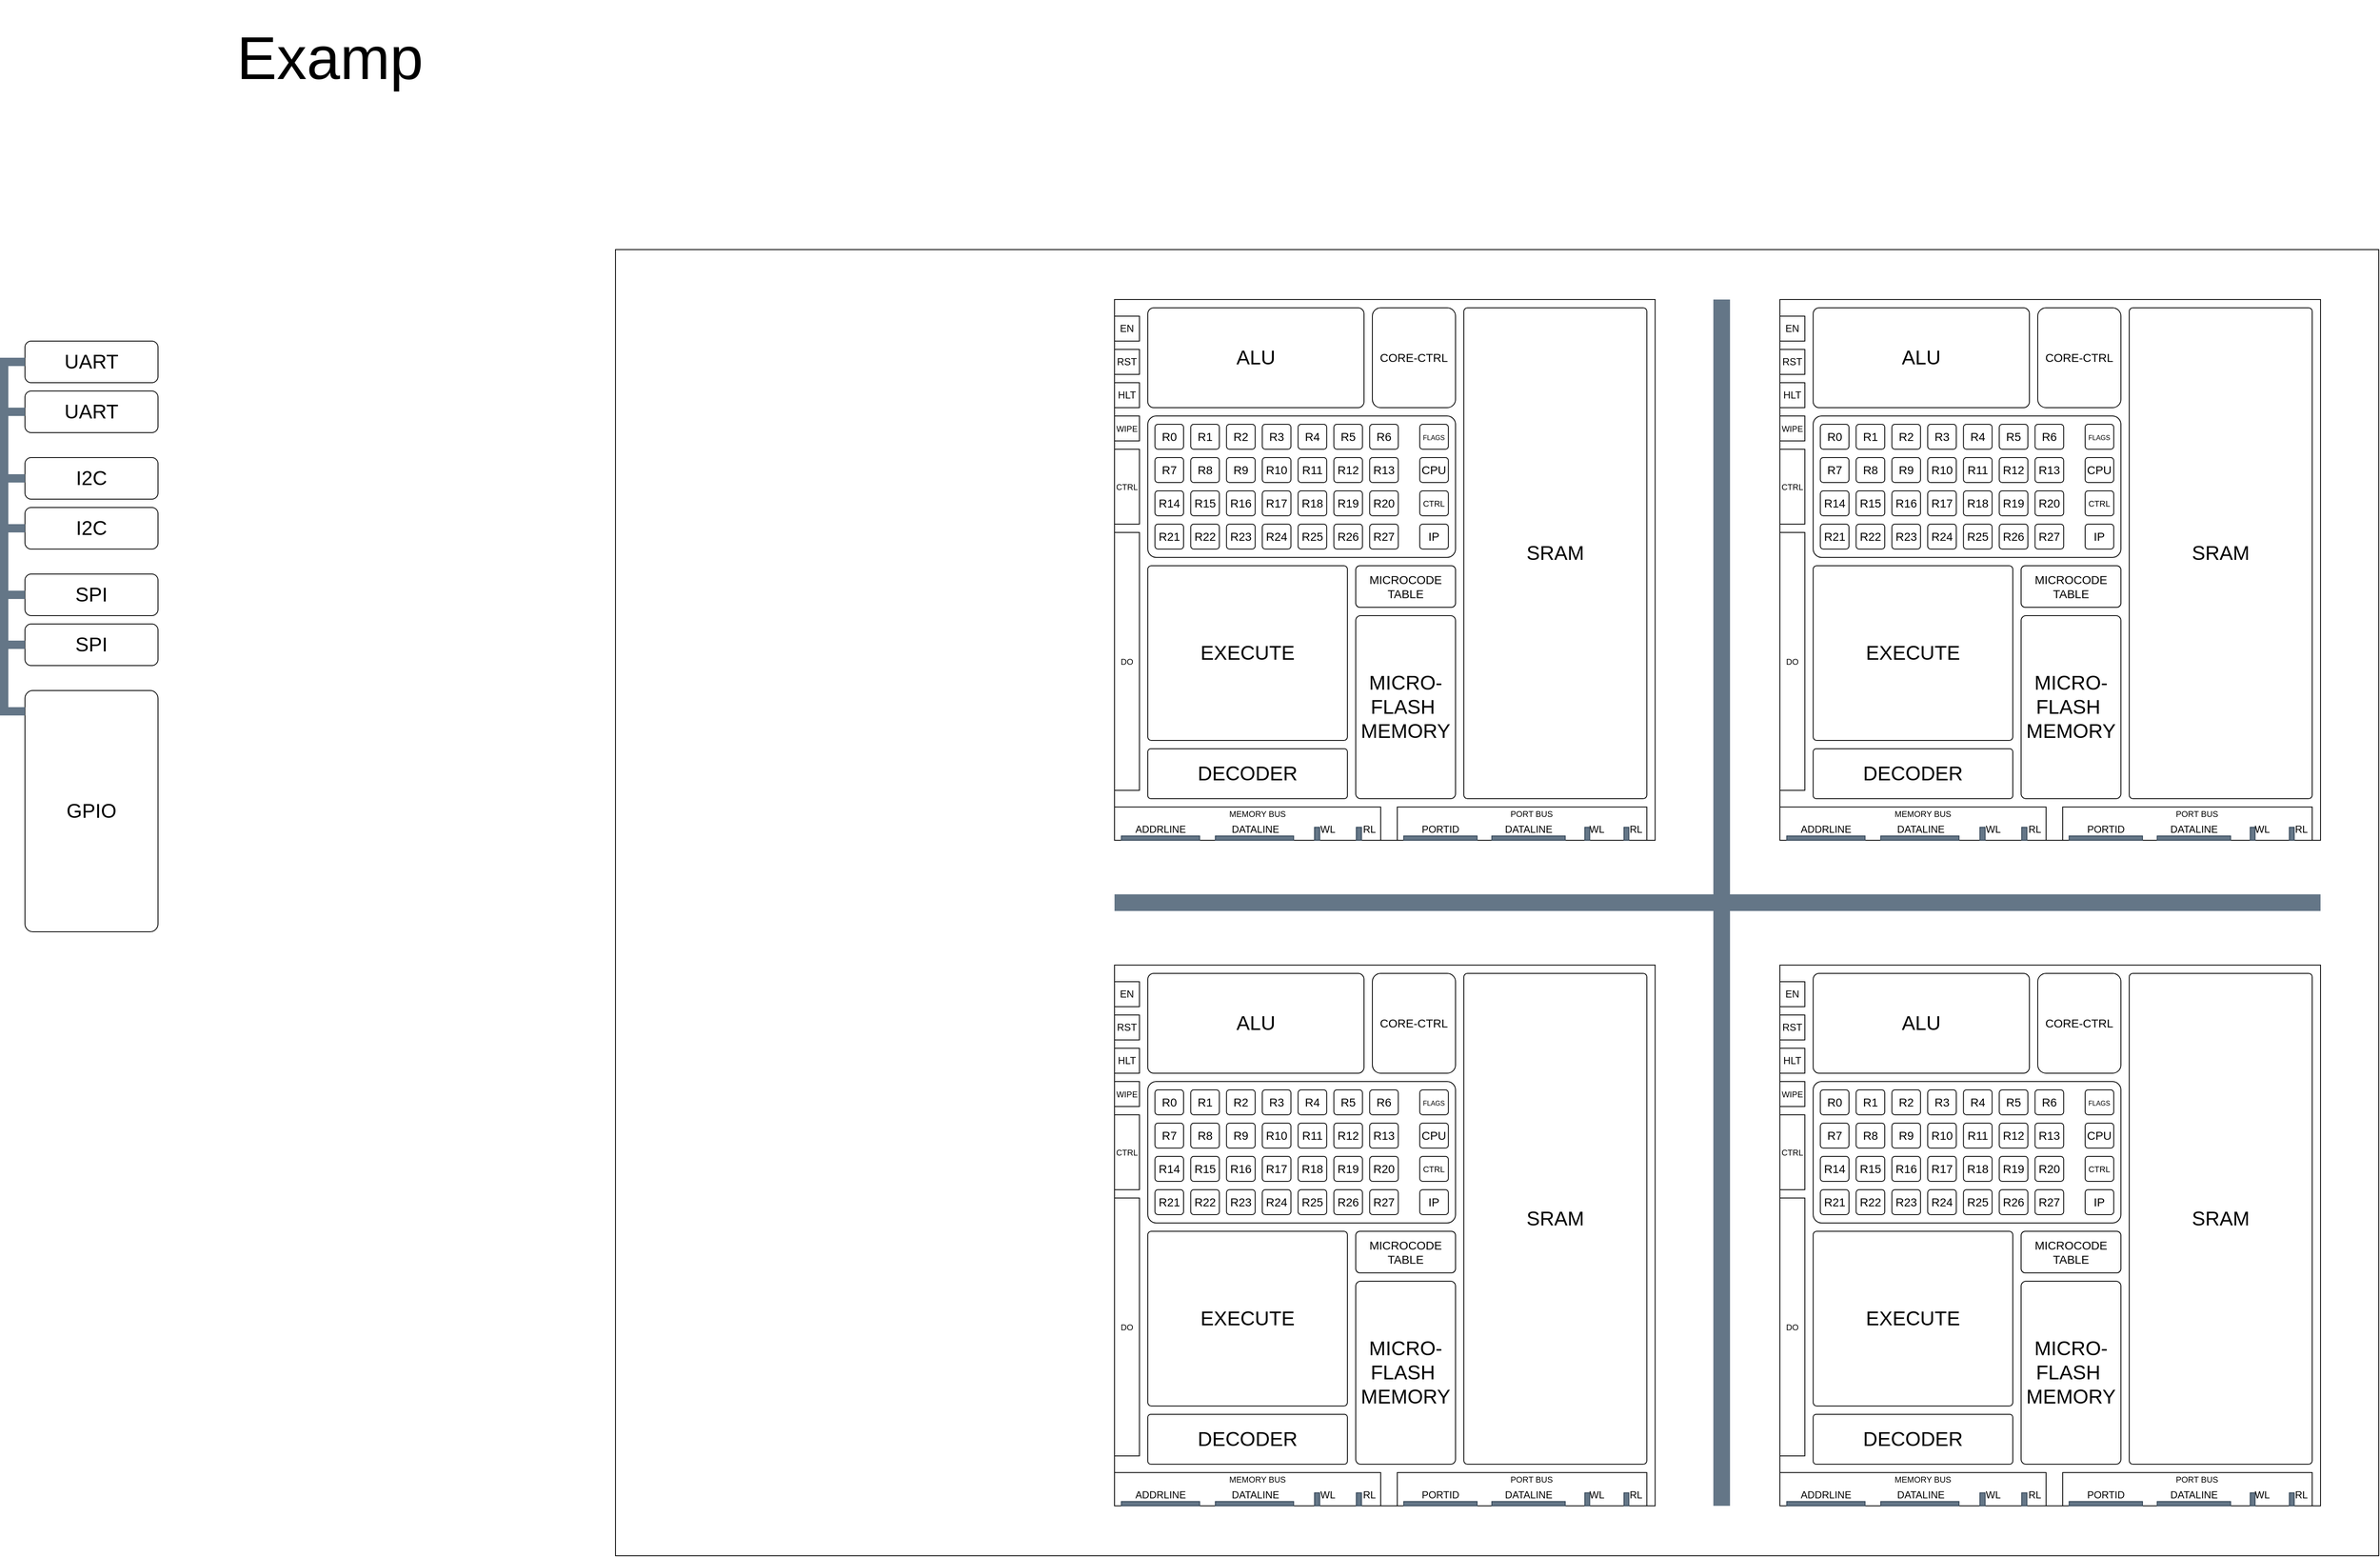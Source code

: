 <mxfile>
    <diagram name="Page-1" id="Ly6lGSdU-FOQbb2JsQHI">
        <mxGraphModel dx="5227" dy="5000" grid="1" gridSize="10" guides="1" tooltips="1" connect="1" arrows="1" fold="1" page="1" pageScale="1" pageWidth="850" pageHeight="1100" math="0" shadow="0">
            <root>
                <mxCell id="0"/>
                <mxCell id="1" parent="0"/>
                <mxCell id="qlpNwuft5wFHGggAAQwj-445" value="" style="rounded=0;whiteSpace=wrap;html=1;" parent="1" vertex="1">
                    <mxGeometry x="1010" y="540" width="2120" height="1570" as="geometry"/>
                </mxCell>
                <mxCell id="PnXe8qApEqEV6tvW-mXD-773" value="&lt;span style=&quot;font-size: 24px;&quot;&gt;UART&lt;/span&gt;" style="rounded=1;whiteSpace=wrap;html=1;" parent="1" vertex="1">
                    <mxGeometry x="300" y="650" width="160" height="50" as="geometry"/>
                </mxCell>
                <mxCell id="PnXe8qApEqEV6tvW-mXD-774" value="&lt;span style=&quot;font-size: 24px;&quot;&gt;I2C&lt;/span&gt;" style="rounded=1;whiteSpace=wrap;html=1;" parent="1" vertex="1">
                    <mxGeometry x="300" y="790" width="160" height="50" as="geometry"/>
                </mxCell>
                <mxCell id="PnXe8qApEqEV6tvW-mXD-775" value="&lt;span style=&quot;font-size: 24px;&quot;&gt;UART&lt;/span&gt;" style="rounded=1;whiteSpace=wrap;html=1;" parent="1" vertex="1">
                    <mxGeometry x="300" y="710" width="160" height="50" as="geometry"/>
                </mxCell>
                <mxCell id="PnXe8qApEqEV6tvW-mXD-776" value="&lt;span style=&quot;font-size: 24px;&quot;&gt;I2C&lt;/span&gt;" style="rounded=1;whiteSpace=wrap;html=1;" parent="1" vertex="1">
                    <mxGeometry x="300" y="850" width="160" height="50" as="geometry"/>
                </mxCell>
                <mxCell id="PnXe8qApEqEV6tvW-mXD-777" value="&lt;span style=&quot;font-size: 24px;&quot;&gt;SPI&lt;/span&gt;" style="rounded=1;whiteSpace=wrap;html=1;" parent="1" vertex="1">
                    <mxGeometry x="300" y="930" width="160" height="50" as="geometry"/>
                </mxCell>
                <mxCell id="PnXe8qApEqEV6tvW-mXD-778" value="&lt;span style=&quot;font-size: 24px;&quot;&gt;SPI&lt;/span&gt;" style="rounded=1;whiteSpace=wrap;html=1;" parent="1" vertex="1">
                    <mxGeometry x="300" y="990" width="160" height="50" as="geometry"/>
                </mxCell>
                <mxCell id="PnXe8qApEqEV6tvW-mXD-779" value="&lt;span style=&quot;font-size: 24px;&quot;&gt;GPIO&lt;/span&gt;" style="rounded=1;whiteSpace=wrap;html=1;arcSize=6;" parent="1" vertex="1">
                    <mxGeometry x="300" y="1070" width="160" height="290" as="geometry"/>
                </mxCell>
                <mxCell id="PnXe8qApEqEV6tvW-mXD-780" value="" style="rounded=0;whiteSpace=wrap;html=1;fillColor=#647687;strokeColor=none;fontColor=#ffffff;" parent="1" vertex="1">
                    <mxGeometry x="270" y="670" width="10" height="430" as="geometry"/>
                </mxCell>
                <mxCell id="PnXe8qApEqEV6tvW-mXD-781" value="" style="rounded=0;whiteSpace=wrap;html=1;fillColor=#647687;strokeColor=none;fontColor=#ffffff;" parent="1" vertex="1">
                    <mxGeometry x="270" y="670" width="30" height="10" as="geometry"/>
                </mxCell>
                <mxCell id="PnXe8qApEqEV6tvW-mXD-782" value="" style="rounded=0;whiteSpace=wrap;html=1;fillColor=#647687;strokeColor=none;fontColor=#ffffff;" parent="1" vertex="1">
                    <mxGeometry x="270" y="730" width="30" height="10" as="geometry"/>
                </mxCell>
                <mxCell id="PnXe8qApEqEV6tvW-mXD-783" value="" style="rounded=0;whiteSpace=wrap;html=1;fillColor=#647687;strokeColor=none;fontColor=#ffffff;" parent="1" vertex="1">
                    <mxGeometry x="270" y="810" width="30" height="10" as="geometry"/>
                </mxCell>
                <mxCell id="PnXe8qApEqEV6tvW-mXD-784" value="" style="rounded=0;whiteSpace=wrap;html=1;fillColor=#647687;strokeColor=none;fontColor=#ffffff;" parent="1" vertex="1">
                    <mxGeometry x="270" y="870" width="30" height="10" as="geometry"/>
                </mxCell>
                <mxCell id="PnXe8qApEqEV6tvW-mXD-785" value="" style="rounded=0;whiteSpace=wrap;html=1;fillColor=#647687;strokeColor=none;fontColor=#ffffff;" parent="1" vertex="1">
                    <mxGeometry x="270" y="950" width="30" height="10" as="geometry"/>
                </mxCell>
                <mxCell id="PnXe8qApEqEV6tvW-mXD-786" value="" style="rounded=0;whiteSpace=wrap;html=1;fillColor=#647687;strokeColor=none;fontColor=#ffffff;" parent="1" vertex="1">
                    <mxGeometry x="270" y="1010" width="30" height="10" as="geometry"/>
                </mxCell>
                <mxCell id="PnXe8qApEqEV6tvW-mXD-787" value="" style="rounded=0;whiteSpace=wrap;html=1;fillColor=#647687;strokeColor=none;fontColor=#ffffff;" parent="1" vertex="1">
                    <mxGeometry x="270" y="1090" width="30" height="10" as="geometry"/>
                </mxCell>
                <mxCell id="qlpNwuft5wFHGggAAQwj-3" value="" style="group" parent="1" vertex="1" connectable="0">
                    <mxGeometry x="1610" y="600" width="650" height="650" as="geometry"/>
                </mxCell>
                <mxCell id="PnXe8qApEqEV6tvW-mXD-771" value="" style="whiteSpace=wrap;html=1;aspect=fixed;container=0;" parent="qlpNwuft5wFHGggAAQwj-3" vertex="1">
                    <mxGeometry width="650" height="650" as="geometry"/>
                </mxCell>
                <mxCell id="PnXe8qApEqEV6tvW-mXD-772" value="&lt;font style=&quot;font-size: 24px;&quot;&gt;ALU&lt;/font&gt;" style="rounded=1;whiteSpace=wrap;html=1;arcSize=6;container=0;" parent="qlpNwuft5wFHGggAAQwj-3" vertex="1">
                    <mxGeometry x="40" y="10" width="260" height="120" as="geometry"/>
                </mxCell>
                <mxCell id="PnXe8qApEqEV6tvW-mXD-788" value="&lt;font style=&quot;font-size: 24px;&quot;&gt;DECODER&lt;/font&gt;" style="rounded=1;whiteSpace=wrap;html=1;arcSize=6;container=0;" parent="qlpNwuft5wFHGggAAQwj-3" vertex="1">
                    <mxGeometry x="40" y="540" width="240" height="60" as="geometry"/>
                </mxCell>
                <mxCell id="PnXe8qApEqEV6tvW-mXD-789" value="&lt;font style=&quot;font-size: 24px;&quot;&gt;EXECUTE&lt;/font&gt;" style="rounded=1;whiteSpace=wrap;html=1;arcSize=2;container=0;imageHeight=24;" parent="qlpNwuft5wFHGggAAQwj-3" vertex="1">
                    <mxGeometry x="40" y="320" width="240" height="210" as="geometry"/>
                </mxCell>
                <mxCell id="PnXe8qApEqEV6tvW-mXD-790" value="&lt;font style=&quot;font-size: 24px;&quot;&gt;MICRO-FLASH&amp;nbsp;&lt;br&gt;MEMORY&lt;br&gt;&lt;/font&gt;" style="rounded=1;whiteSpace=wrap;html=1;arcSize=5;container=0;" parent="qlpNwuft5wFHGggAAQwj-3" vertex="1">
                    <mxGeometry x="290" y="380" width="120" height="220" as="geometry"/>
                </mxCell>
                <mxCell id="PnXe8qApEqEV6tvW-mXD-832" value="&lt;font style=&quot;font-size: 14px;&quot;&gt;MICROCODE TABLE&lt;/font&gt;" style="rounded=1;whiteSpace=wrap;html=1;arcSize=10;container=0;" parent="qlpNwuft5wFHGggAAQwj-3" vertex="1">
                    <mxGeometry x="290" y="320" width="120" height="50" as="geometry"/>
                </mxCell>
                <mxCell id="PnXe8qApEqEV6tvW-mXD-835" value="" style="group" parent="qlpNwuft5wFHGggAAQwj-3" vertex="1" connectable="0">
                    <mxGeometry x="40" y="140" width="370" height="170" as="geometry"/>
                </mxCell>
                <mxCell id="PnXe8qApEqEV6tvW-mXD-792" value="" style="rounded=1;whiteSpace=wrap;html=1;arcSize=6;container=0;" parent="PnXe8qApEqEV6tvW-mXD-835" vertex="1">
                    <mxGeometry width="370.0" height="170" as="geometry"/>
                </mxCell>
                <mxCell id="PnXe8qApEqEV6tvW-mXD-793" value="&lt;font style=&quot;font-size: 14px;&quot;&gt;R0&lt;/font&gt;" style="rounded=1;whiteSpace=wrap;html=1;arcSize=12;container=0;" parent="PnXe8qApEqEV6tvW-mXD-835" vertex="1">
                    <mxGeometry x="8.605" y="10" width="34.419" height="30.0" as="geometry"/>
                </mxCell>
                <mxCell id="PnXe8qApEqEV6tvW-mXD-794" value="&lt;font style=&quot;font-size: 14px;&quot;&gt;R1&lt;/font&gt;" style="rounded=1;whiteSpace=wrap;html=1;arcSize=12;container=0;" parent="PnXe8qApEqEV6tvW-mXD-835" vertex="1">
                    <mxGeometry x="51.628" y="10" width="34.419" height="30.0" as="geometry"/>
                </mxCell>
                <mxCell id="PnXe8qApEqEV6tvW-mXD-795" value="&lt;font style=&quot;font-size: 14px;&quot;&gt;R2&lt;/font&gt;" style="rounded=1;whiteSpace=wrap;html=1;arcSize=12;container=0;" parent="PnXe8qApEqEV6tvW-mXD-835" vertex="1">
                    <mxGeometry x="94.651" y="10" width="34.419" height="30.0" as="geometry"/>
                </mxCell>
                <mxCell id="PnXe8qApEqEV6tvW-mXD-796" value="&lt;font style=&quot;font-size: 14px;&quot;&gt;R3&lt;/font&gt;" style="rounded=1;whiteSpace=wrap;html=1;arcSize=12;container=0;" parent="PnXe8qApEqEV6tvW-mXD-835" vertex="1">
                    <mxGeometry x="137.674" y="10" width="34.419" height="30.0" as="geometry"/>
                </mxCell>
                <mxCell id="PnXe8qApEqEV6tvW-mXD-797" value="&lt;font style=&quot;font-size: 14px;&quot;&gt;R4&lt;/font&gt;" style="rounded=1;whiteSpace=wrap;html=1;arcSize=12;container=0;" parent="PnXe8qApEqEV6tvW-mXD-835" vertex="1">
                    <mxGeometry x="180.698" y="10" width="34.419" height="30.0" as="geometry"/>
                </mxCell>
                <mxCell id="PnXe8qApEqEV6tvW-mXD-798" value="&lt;font style=&quot;font-size: 14px;&quot;&gt;R5&lt;/font&gt;" style="rounded=1;whiteSpace=wrap;html=1;arcSize=12;container=0;" parent="PnXe8qApEqEV6tvW-mXD-835" vertex="1">
                    <mxGeometry x="223.721" y="10" width="34.419" height="30.0" as="geometry"/>
                </mxCell>
                <mxCell id="PnXe8qApEqEV6tvW-mXD-799" value="&lt;font style=&quot;font-size: 14px;&quot;&gt;R6&lt;/font&gt;" style="rounded=1;whiteSpace=wrap;html=1;arcSize=12;container=0;" parent="PnXe8qApEqEV6tvW-mXD-835" vertex="1">
                    <mxGeometry x="266.744" y="10" width="34.419" height="30.0" as="geometry"/>
                </mxCell>
                <mxCell id="PnXe8qApEqEV6tvW-mXD-800" value="&lt;font style=&quot;font-size: 14px;&quot;&gt;R7&lt;/font&gt;" style="rounded=1;whiteSpace=wrap;html=1;arcSize=12;container=0;" parent="PnXe8qApEqEV6tvW-mXD-835" vertex="1">
                    <mxGeometry x="8.605" y="50" width="34.419" height="30.0" as="geometry"/>
                </mxCell>
                <mxCell id="PnXe8qApEqEV6tvW-mXD-801" value="&lt;font style=&quot;font-size: 14px;&quot;&gt;R8&lt;/font&gt;" style="rounded=1;whiteSpace=wrap;html=1;arcSize=12;container=0;" parent="PnXe8qApEqEV6tvW-mXD-835" vertex="1">
                    <mxGeometry x="51.628" y="50" width="34.419" height="30.0" as="geometry"/>
                </mxCell>
                <mxCell id="PnXe8qApEqEV6tvW-mXD-802" value="&lt;font style=&quot;font-size: 14px;&quot;&gt;R9&lt;/font&gt;" style="rounded=1;whiteSpace=wrap;html=1;arcSize=12;container=0;" parent="PnXe8qApEqEV6tvW-mXD-835" vertex="1">
                    <mxGeometry x="94.651" y="50" width="34.419" height="30.0" as="geometry"/>
                </mxCell>
                <mxCell id="PnXe8qApEqEV6tvW-mXD-803" value="&lt;font style=&quot;font-size: 14px;&quot;&gt;R10&lt;/font&gt;" style="rounded=1;whiteSpace=wrap;html=1;arcSize=12;container=0;" parent="PnXe8qApEqEV6tvW-mXD-835" vertex="1">
                    <mxGeometry x="137.674" y="50" width="34.419" height="30.0" as="geometry"/>
                </mxCell>
                <mxCell id="PnXe8qApEqEV6tvW-mXD-804" value="&lt;font style=&quot;font-size: 14px;&quot;&gt;R11&lt;/font&gt;" style="rounded=1;whiteSpace=wrap;html=1;arcSize=12;container=0;" parent="PnXe8qApEqEV6tvW-mXD-835" vertex="1">
                    <mxGeometry x="180.698" y="50" width="34.419" height="30.0" as="geometry"/>
                </mxCell>
                <mxCell id="PnXe8qApEqEV6tvW-mXD-805" value="&lt;font style=&quot;font-size: 14px;&quot;&gt;R12&lt;/font&gt;" style="rounded=1;whiteSpace=wrap;html=1;arcSize=12;container=0;" parent="PnXe8qApEqEV6tvW-mXD-835" vertex="1">
                    <mxGeometry x="223.721" y="50" width="34.419" height="30.0" as="geometry"/>
                </mxCell>
                <mxCell id="PnXe8qApEqEV6tvW-mXD-806" value="&lt;font style=&quot;font-size: 14px;&quot;&gt;R13&lt;/font&gt;" style="rounded=1;whiteSpace=wrap;html=1;arcSize=12;container=0;" parent="PnXe8qApEqEV6tvW-mXD-835" vertex="1">
                    <mxGeometry x="266.744" y="50" width="34.419" height="30.0" as="geometry"/>
                </mxCell>
                <mxCell id="PnXe8qApEqEV6tvW-mXD-807" value="&lt;font style=&quot;font-size: 14px;&quot;&gt;R14&lt;/font&gt;" style="rounded=1;whiteSpace=wrap;html=1;arcSize=12;container=0;" parent="PnXe8qApEqEV6tvW-mXD-835" vertex="1">
                    <mxGeometry x="8.605" y="90" width="34.419" height="30.0" as="geometry"/>
                </mxCell>
                <mxCell id="PnXe8qApEqEV6tvW-mXD-808" value="&lt;font style=&quot;font-size: 14px;&quot;&gt;R15&lt;/font&gt;" style="rounded=1;whiteSpace=wrap;html=1;arcSize=12;container=0;" parent="PnXe8qApEqEV6tvW-mXD-835" vertex="1">
                    <mxGeometry x="51.628" y="90" width="34.419" height="30.0" as="geometry"/>
                </mxCell>
                <mxCell id="PnXe8qApEqEV6tvW-mXD-809" value="&lt;font style=&quot;font-size: 14px;&quot;&gt;R16&lt;/font&gt;" style="rounded=1;whiteSpace=wrap;html=1;arcSize=12;container=0;" parent="PnXe8qApEqEV6tvW-mXD-835" vertex="1">
                    <mxGeometry x="94.651" y="90" width="34.419" height="30.0" as="geometry"/>
                </mxCell>
                <mxCell id="PnXe8qApEqEV6tvW-mXD-810" value="&lt;font style=&quot;font-size: 14px;&quot;&gt;R17&lt;/font&gt;" style="rounded=1;whiteSpace=wrap;html=1;arcSize=12;container=0;" parent="PnXe8qApEqEV6tvW-mXD-835" vertex="1">
                    <mxGeometry x="137.674" y="90" width="34.419" height="30.0" as="geometry"/>
                </mxCell>
                <mxCell id="PnXe8qApEqEV6tvW-mXD-811" value="&lt;font style=&quot;font-size: 14px;&quot;&gt;R18&lt;/font&gt;" style="rounded=1;whiteSpace=wrap;html=1;arcSize=12;container=0;" parent="PnXe8qApEqEV6tvW-mXD-835" vertex="1">
                    <mxGeometry x="180.698" y="90" width="34.419" height="30.0" as="geometry"/>
                </mxCell>
                <mxCell id="PnXe8qApEqEV6tvW-mXD-812" value="&lt;font style=&quot;font-size: 14px;&quot;&gt;R19&lt;/font&gt;" style="rounded=1;whiteSpace=wrap;html=1;arcSize=12;container=0;" parent="PnXe8qApEqEV6tvW-mXD-835" vertex="1">
                    <mxGeometry x="223.721" y="90" width="34.419" height="30.0" as="geometry"/>
                </mxCell>
                <mxCell id="PnXe8qApEqEV6tvW-mXD-813" value="&lt;font style=&quot;font-size: 14px;&quot;&gt;R20&lt;/font&gt;" style="rounded=1;whiteSpace=wrap;html=1;arcSize=12;container=0;" parent="PnXe8qApEqEV6tvW-mXD-835" vertex="1">
                    <mxGeometry x="266.744" y="90" width="34.419" height="30.0" as="geometry"/>
                </mxCell>
                <mxCell id="PnXe8qApEqEV6tvW-mXD-814" value="&lt;font style=&quot;font-size: 14px;&quot;&gt;R21&lt;/font&gt;" style="rounded=1;whiteSpace=wrap;html=1;arcSize=12;container=0;" parent="PnXe8qApEqEV6tvW-mXD-835" vertex="1">
                    <mxGeometry x="8.605" y="130" width="34.419" height="30.0" as="geometry"/>
                </mxCell>
                <mxCell id="PnXe8qApEqEV6tvW-mXD-815" value="&lt;font style=&quot;font-size: 14px;&quot;&gt;R22&lt;/font&gt;" style="rounded=1;whiteSpace=wrap;html=1;arcSize=12;container=0;" parent="PnXe8qApEqEV6tvW-mXD-835" vertex="1">
                    <mxGeometry x="51.628" y="130" width="34.419" height="30.0" as="geometry"/>
                </mxCell>
                <mxCell id="PnXe8qApEqEV6tvW-mXD-816" value="&lt;font style=&quot;font-size: 14px;&quot;&gt;R23&lt;/font&gt;" style="rounded=1;whiteSpace=wrap;html=1;arcSize=12;container=0;" parent="PnXe8qApEqEV6tvW-mXD-835" vertex="1">
                    <mxGeometry x="94.651" y="130" width="34.419" height="30.0" as="geometry"/>
                </mxCell>
                <mxCell id="PnXe8qApEqEV6tvW-mXD-817" value="&lt;font style=&quot;font-size: 14px;&quot;&gt;R24&lt;/font&gt;" style="rounded=1;whiteSpace=wrap;html=1;arcSize=12;container=0;" parent="PnXe8qApEqEV6tvW-mXD-835" vertex="1">
                    <mxGeometry x="137.674" y="130" width="34.419" height="30.0" as="geometry"/>
                </mxCell>
                <mxCell id="PnXe8qApEqEV6tvW-mXD-818" value="&lt;font style=&quot;font-size: 14px;&quot;&gt;R25&lt;/font&gt;" style="rounded=1;whiteSpace=wrap;html=1;arcSize=12;container=0;" parent="PnXe8qApEqEV6tvW-mXD-835" vertex="1">
                    <mxGeometry x="180.698" y="130" width="34.419" height="30.0" as="geometry"/>
                </mxCell>
                <mxCell id="PnXe8qApEqEV6tvW-mXD-819" value="&lt;font style=&quot;font-size: 14px;&quot;&gt;R26&lt;/font&gt;" style="rounded=1;whiteSpace=wrap;html=1;arcSize=12;container=0;" parent="PnXe8qApEqEV6tvW-mXD-835" vertex="1">
                    <mxGeometry x="223.721" y="130" width="34.419" height="30.0" as="geometry"/>
                </mxCell>
                <mxCell id="PnXe8qApEqEV6tvW-mXD-820" value="&lt;font style=&quot;font-size: 14px;&quot;&gt;R27&lt;/font&gt;" style="rounded=1;whiteSpace=wrap;html=1;arcSize=12;container=0;" parent="PnXe8qApEqEV6tvW-mXD-835" vertex="1">
                    <mxGeometry x="266.744" y="130" width="34.419" height="30.0" as="geometry"/>
                </mxCell>
                <mxCell id="PnXe8qApEqEV6tvW-mXD-821" value="&lt;span style=&quot;font-size: 14px;&quot;&gt;IP&lt;/span&gt;" style="rounded=1;whiteSpace=wrap;html=1;arcSize=12;container=0;" parent="PnXe8qApEqEV6tvW-mXD-835" vertex="1">
                    <mxGeometry x="326.977" y="130" width="34.419" height="30.0" as="geometry"/>
                </mxCell>
                <mxCell id="PnXe8qApEqEV6tvW-mXD-822" value="&lt;font style=&quot;font-size: 8px;&quot;&gt;FLAGS&lt;/font&gt;" style="rounded=1;whiteSpace=wrap;html=1;arcSize=12;container=0;" parent="PnXe8qApEqEV6tvW-mXD-835" vertex="1">
                    <mxGeometry x="326.977" y="10" width="34.419" height="30.0" as="geometry"/>
                </mxCell>
                <mxCell id="PnXe8qApEqEV6tvW-mXD-823" value="&lt;font style=&quot;font-size: 10px;&quot;&gt;CTRL&lt;/font&gt;" style="rounded=1;whiteSpace=wrap;html=1;arcSize=12;container=0;" parent="PnXe8qApEqEV6tvW-mXD-835" vertex="1">
                    <mxGeometry x="326.977" y="90" width="34.419" height="30.0" as="geometry"/>
                </mxCell>
                <mxCell id="PnXe8qApEqEV6tvW-mXD-824" value="&lt;span style=&quot;font-size: 14px;&quot;&gt;CPU&lt;/span&gt;" style="rounded=1;whiteSpace=wrap;html=1;arcSize=12;container=0;" parent="PnXe8qApEqEV6tvW-mXD-835" vertex="1">
                    <mxGeometry x="326.977" y="50" width="34.419" height="30.0" as="geometry"/>
                </mxCell>
                <mxCell id="PnXe8qApEqEV6tvW-mXD-855" value="" style="group" parent="qlpNwuft5wFHGggAAQwj-3" vertex="1" connectable="0">
                    <mxGeometry y="610" width="320" height="40" as="geometry"/>
                </mxCell>
                <mxCell id="PnXe8qApEqEV6tvW-mXD-853" value="" style="rounded=0;whiteSpace=wrap;html=1;" parent="PnXe8qApEqEV6tvW-mXD-855" vertex="1">
                    <mxGeometry width="320" height="40" as="geometry"/>
                </mxCell>
                <mxCell id="PnXe8qApEqEV6tvW-mXD-852" value="" style="group" parent="PnXe8qApEqEV6tvW-mXD-855" vertex="1" connectable="0">
                    <mxGeometry x="8.205" y="24" width="303.59" height="16" as="geometry"/>
                </mxCell>
                <mxCell id="PnXe8qApEqEV6tvW-mXD-833" value="" style="rounded=0;whiteSpace=wrap;html=1;fillColor=#647687;fontColor=#ffffff;strokeColor=#314354;container=0;" parent="PnXe8qApEqEV6tvW-mXD-852" vertex="1">
                    <mxGeometry y="10.791" width="94.162" height="5.209" as="geometry"/>
                </mxCell>
                <mxCell id="PnXe8qApEqEV6tvW-mXD-836" value="" style="rounded=0;whiteSpace=wrap;html=1;fillColor=#647687;fontColor=#ffffff;strokeColor=#314354;container=0;" parent="PnXe8qApEqEV6tvW-mXD-852" vertex="1">
                    <mxGeometry x="232.265" y="0.372" width="6.277" height="15.628" as="geometry"/>
                </mxCell>
                <mxCell id="PnXe8qApEqEV6tvW-mXD-837" value="" style="rounded=0;whiteSpace=wrap;html=1;fillColor=#647687;fontColor=#ffffff;strokeColor=#314354;container=0;" parent="PnXe8qApEqEV6tvW-mXD-852" vertex="1">
                    <mxGeometry x="282.485" y="0.372" width="6.277" height="15.628" as="geometry"/>
                </mxCell>
                <mxCell id="PnXe8qApEqEV6tvW-mXD-838" value="" style="rounded=0;whiteSpace=wrap;html=1;fillColor=#647687;fontColor=#ffffff;strokeColor=#314354;container=0;" parent="PnXe8qApEqEV6tvW-mXD-852" vertex="1">
                    <mxGeometry x="112.994" y="10.791" width="94.162" height="5.209" as="geometry"/>
                </mxCell>
                <mxCell id="PnXe8qApEqEV6tvW-mXD-839" value="ADDRLINE" style="text;strokeColor=none;align=center;fillColor=none;html=1;verticalAlign=middle;whiteSpace=wrap;rounded=0;container=0;" parent="PnXe8qApEqEV6tvW-mXD-852" vertex="1">
                    <mxGeometry x="25.595" width="42.972" height="5.953" as="geometry"/>
                </mxCell>
                <mxCell id="PnXe8qApEqEV6tvW-mXD-840" value="DATALINE" style="text;strokeColor=none;align=center;fillColor=none;html=1;verticalAlign=middle;whiteSpace=wrap;rounded=0;container=0;" parent="PnXe8qApEqEV6tvW-mXD-852" vertex="1">
                    <mxGeometry x="143.515" width="34.526" height="5.953" as="geometry"/>
                </mxCell>
                <mxCell id="PnXe8qApEqEV6tvW-mXD-845" value="RL" style="text;strokeColor=none;align=center;fillColor=none;html=1;verticalAlign=middle;whiteSpace=wrap;rounded=0;container=0;" parent="PnXe8qApEqEV6tvW-mXD-852" vertex="1">
                    <mxGeometry x="292.55" width="11.04" height="5.953" as="geometry"/>
                </mxCell>
                <mxCell id="PnXe8qApEqEV6tvW-mXD-849" value="WL" style="text;strokeColor=none;align=center;fillColor=none;html=1;verticalAlign=middle;whiteSpace=wrap;rounded=0;container=0;" parent="PnXe8qApEqEV6tvW-mXD-852" vertex="1">
                    <mxGeometry x="242.872" y="0.372" width="11.04" height="5.953" as="geometry"/>
                </mxCell>
                <mxCell id="PnXe8qApEqEV6tvW-mXD-854" value="&lt;font style=&quot;font-size: 10px;&quot;&gt;MEMORY BUS&lt;/font&gt;" style="text;strokeColor=none;align=center;fillColor=none;html=1;verticalAlign=middle;whiteSpace=wrap;rounded=0;" parent="PnXe8qApEqEV6tvW-mXD-855" vertex="1">
                    <mxGeometry x="131.282" width="82.051" height="16" as="geometry"/>
                </mxCell>
                <mxCell id="PnXe8qApEqEV6tvW-mXD-856" value="" style="group" parent="qlpNwuft5wFHGggAAQwj-3" vertex="1" connectable="0">
                    <mxGeometry x="340" y="610" width="300" height="40" as="geometry"/>
                </mxCell>
                <mxCell id="PnXe8qApEqEV6tvW-mXD-857" value="" style="rounded=0;whiteSpace=wrap;html=1;" parent="PnXe8qApEqEV6tvW-mXD-856" vertex="1">
                    <mxGeometry width="300" height="40" as="geometry"/>
                </mxCell>
                <mxCell id="PnXe8qApEqEV6tvW-mXD-858" value="" style="group" parent="PnXe8qApEqEV6tvW-mXD-856" vertex="1" connectable="0">
                    <mxGeometry x="7.692" y="24" width="284.615" height="16" as="geometry"/>
                </mxCell>
                <mxCell id="PnXe8qApEqEV6tvW-mXD-859" value="" style="rounded=0;whiteSpace=wrap;html=1;fillColor=#647687;fontColor=#ffffff;strokeColor=#314354;container=0;" parent="PnXe8qApEqEV6tvW-mXD-858" vertex="1">
                    <mxGeometry y="10.791" width="88.276" height="5.209" as="geometry"/>
                </mxCell>
                <mxCell id="PnXe8qApEqEV6tvW-mXD-860" value="" style="rounded=0;whiteSpace=wrap;html=1;fillColor=#647687;fontColor=#ffffff;strokeColor=#314354;container=0;" parent="PnXe8qApEqEV6tvW-mXD-858" vertex="1">
                    <mxGeometry x="217.749" y="0.372" width="5.885" height="15.628" as="geometry"/>
                </mxCell>
                <mxCell id="PnXe8qApEqEV6tvW-mXD-861" value="" style="rounded=0;whiteSpace=wrap;html=1;fillColor=#647687;fontColor=#ffffff;strokeColor=#314354;container=0;" parent="PnXe8qApEqEV6tvW-mXD-858" vertex="1">
                    <mxGeometry x="264.829" y="0.372" width="5.885" height="15.628" as="geometry"/>
                </mxCell>
                <mxCell id="PnXe8qApEqEV6tvW-mXD-862" value="" style="rounded=0;whiteSpace=wrap;html=1;fillColor=#647687;fontColor=#ffffff;strokeColor=#314354;container=0;" parent="PnXe8qApEqEV6tvW-mXD-858" vertex="1">
                    <mxGeometry x="105.932" y="10.791" width="88.276" height="5.209" as="geometry"/>
                </mxCell>
                <mxCell id="PnXe8qApEqEV6tvW-mXD-863" value="PORTID" style="text;strokeColor=none;align=center;fillColor=none;html=1;verticalAlign=middle;whiteSpace=wrap;rounded=0;container=0;" parent="PnXe8qApEqEV6tvW-mXD-858" vertex="1">
                    <mxGeometry x="23.996" width="40.286" height="5.953" as="geometry"/>
                </mxCell>
                <mxCell id="PnXe8qApEqEV6tvW-mXD-864" value="DATALINE" style="text;strokeColor=none;align=center;fillColor=none;html=1;verticalAlign=middle;whiteSpace=wrap;rounded=0;container=0;" parent="PnXe8qApEqEV6tvW-mXD-858" vertex="1">
                    <mxGeometry x="134.545" width="32.369" height="5.953" as="geometry"/>
                </mxCell>
                <mxCell id="PnXe8qApEqEV6tvW-mXD-865" value="RL" style="text;strokeColor=none;align=center;fillColor=none;html=1;verticalAlign=middle;whiteSpace=wrap;rounded=0;container=0;" parent="PnXe8qApEqEV6tvW-mXD-858" vertex="1">
                    <mxGeometry x="274.266" width="10.35" height="5.953" as="geometry"/>
                </mxCell>
                <mxCell id="PnXe8qApEqEV6tvW-mXD-866" value="WL" style="text;strokeColor=none;align=center;fillColor=none;html=1;verticalAlign=middle;whiteSpace=wrap;rounded=0;container=0;" parent="PnXe8qApEqEV6tvW-mXD-858" vertex="1">
                    <mxGeometry x="227.692" y="0.372" width="10.35" height="5.953" as="geometry"/>
                </mxCell>
                <mxCell id="PnXe8qApEqEV6tvW-mXD-867" value="&lt;font style=&quot;font-size: 10px;&quot;&gt;PORT BUS&lt;/font&gt;" style="text;strokeColor=none;align=center;fillColor=none;html=1;verticalAlign=middle;whiteSpace=wrap;rounded=0;" parent="PnXe8qApEqEV6tvW-mXD-856" vertex="1">
                    <mxGeometry x="123.077" width="76.923" height="16" as="geometry"/>
                </mxCell>
                <mxCell id="PnXe8qApEqEV6tvW-mXD-872" value="&lt;span style=&quot;font-size: 14px;&quot;&gt;CORE-CTRL&lt;/span&gt;" style="rounded=1;whiteSpace=wrap;html=1;arcSize=10;container=0;" parent="qlpNwuft5wFHGggAAQwj-3" vertex="1">
                    <mxGeometry x="310" y="10" width="100" height="120" as="geometry"/>
                </mxCell>
                <mxCell id="PnXe8qApEqEV6tvW-mXD-873" value="&lt;font style=&quot;font-size: 24px;&quot;&gt;SRAM&lt;/font&gt;" style="rounded=1;whiteSpace=wrap;html=1;arcSize=2;container=0;" parent="qlpNwuft5wFHGggAAQwj-3" vertex="1">
                    <mxGeometry x="420" y="10" width="220" height="590" as="geometry"/>
                </mxCell>
                <mxCell id="PnXe8qApEqEV6tvW-mXD-874" value="HLT" style="rounded=0;whiteSpace=wrap;html=1;" parent="qlpNwuft5wFHGggAAQwj-3" vertex="1">
                    <mxGeometry y="100" width="30" height="30" as="geometry"/>
                </mxCell>
                <mxCell id="PnXe8qApEqEV6tvW-mXD-875" value="&lt;font style=&quot;font-size: 10px;&quot;&gt;WIPE&lt;/font&gt;" style="rounded=0;whiteSpace=wrap;html=1;" parent="qlpNwuft5wFHGggAAQwj-3" vertex="1">
                    <mxGeometry y="140" width="30" height="30" as="geometry"/>
                </mxCell>
                <mxCell id="PnXe8qApEqEV6tvW-mXD-878" value="&lt;font style=&quot;font-size: 10px;&quot;&gt;CTRL&lt;/font&gt;" style="rounded=0;whiteSpace=wrap;html=1;align=center;" parent="qlpNwuft5wFHGggAAQwj-3" vertex="1">
                    <mxGeometry y="180" width="30" height="90" as="geometry"/>
                </mxCell>
                <mxCell id="PnXe8qApEqEV6tvW-mXD-879" value="RST" style="rounded=0;whiteSpace=wrap;html=1;" parent="qlpNwuft5wFHGggAAQwj-3" vertex="1">
                    <mxGeometry y="60" width="30" height="30" as="geometry"/>
                </mxCell>
                <mxCell id="PnXe8qApEqEV6tvW-mXD-880" value="EN" style="rounded=0;whiteSpace=wrap;html=1;" parent="qlpNwuft5wFHGggAAQwj-3" vertex="1">
                    <mxGeometry y="20" width="30" height="30" as="geometry"/>
                </mxCell>
                <mxCell id="qlpNwuft5wFHGggAAQwj-2" value="&lt;font style=&quot;font-size: 10px;&quot;&gt;DO&lt;/font&gt;" style="rounded=0;whiteSpace=wrap;html=1;align=center;" parent="qlpNwuft5wFHGggAAQwj-3" vertex="1">
                    <mxGeometry y="280" width="30" height="310" as="geometry"/>
                </mxCell>
                <mxCell id="qlpNwuft5wFHGggAAQwj-77" value="" style="group" parent="1" vertex="1" connectable="0">
                    <mxGeometry x="1610" y="1400" width="650" height="650" as="geometry"/>
                </mxCell>
                <mxCell id="qlpNwuft5wFHGggAAQwj-78" value="" style="whiteSpace=wrap;html=1;aspect=fixed;container=0;" parent="qlpNwuft5wFHGggAAQwj-77" vertex="1">
                    <mxGeometry width="650" height="650" as="geometry"/>
                </mxCell>
                <mxCell id="qlpNwuft5wFHGggAAQwj-79" value="&lt;font style=&quot;font-size: 24px;&quot;&gt;ALU&lt;/font&gt;" style="rounded=1;whiteSpace=wrap;html=1;arcSize=6;container=0;" parent="qlpNwuft5wFHGggAAQwj-77" vertex="1">
                    <mxGeometry x="40" y="10" width="260" height="120" as="geometry"/>
                </mxCell>
                <mxCell id="qlpNwuft5wFHGggAAQwj-80" value="&lt;font style=&quot;font-size: 24px;&quot;&gt;DECODER&lt;/font&gt;" style="rounded=1;whiteSpace=wrap;html=1;arcSize=6;container=0;" parent="qlpNwuft5wFHGggAAQwj-77" vertex="1">
                    <mxGeometry x="40" y="540" width="240" height="60" as="geometry"/>
                </mxCell>
                <mxCell id="qlpNwuft5wFHGggAAQwj-81" value="&lt;font style=&quot;font-size: 24px;&quot;&gt;EXECUTE&lt;/font&gt;" style="rounded=1;whiteSpace=wrap;html=1;arcSize=2;container=0;imageHeight=24;" parent="qlpNwuft5wFHGggAAQwj-77" vertex="1">
                    <mxGeometry x="40" y="320" width="240" height="210" as="geometry"/>
                </mxCell>
                <mxCell id="qlpNwuft5wFHGggAAQwj-82" value="&lt;font style=&quot;font-size: 24px;&quot;&gt;MICRO-FLASH&amp;nbsp;&lt;br&gt;MEMORY&lt;br&gt;&lt;/font&gt;" style="rounded=1;whiteSpace=wrap;html=1;arcSize=5;container=0;" parent="qlpNwuft5wFHGggAAQwj-77" vertex="1">
                    <mxGeometry x="290" y="380" width="120" height="220" as="geometry"/>
                </mxCell>
                <mxCell id="qlpNwuft5wFHGggAAQwj-83" value="&lt;font style=&quot;font-size: 14px;&quot;&gt;MICROCODE TABLE&lt;/font&gt;" style="rounded=1;whiteSpace=wrap;html=1;arcSize=10;container=0;" parent="qlpNwuft5wFHGggAAQwj-77" vertex="1">
                    <mxGeometry x="290" y="320" width="120" height="50" as="geometry"/>
                </mxCell>
                <mxCell id="qlpNwuft5wFHGggAAQwj-84" value="" style="group" parent="qlpNwuft5wFHGggAAQwj-77" vertex="1" connectable="0">
                    <mxGeometry x="40" y="140" width="370" height="170" as="geometry"/>
                </mxCell>
                <mxCell id="qlpNwuft5wFHGggAAQwj-85" value="" style="rounded=1;whiteSpace=wrap;html=1;arcSize=6;container=0;" parent="qlpNwuft5wFHGggAAQwj-84" vertex="1">
                    <mxGeometry width="370.0" height="170" as="geometry"/>
                </mxCell>
                <mxCell id="qlpNwuft5wFHGggAAQwj-86" value="&lt;font style=&quot;font-size: 14px;&quot;&gt;R0&lt;/font&gt;" style="rounded=1;whiteSpace=wrap;html=1;arcSize=12;container=0;" parent="qlpNwuft5wFHGggAAQwj-84" vertex="1">
                    <mxGeometry x="8.605" y="10" width="34.419" height="30.0" as="geometry"/>
                </mxCell>
                <mxCell id="qlpNwuft5wFHGggAAQwj-87" value="&lt;font style=&quot;font-size: 14px;&quot;&gt;R1&lt;/font&gt;" style="rounded=1;whiteSpace=wrap;html=1;arcSize=12;container=0;" parent="qlpNwuft5wFHGggAAQwj-84" vertex="1">
                    <mxGeometry x="51.628" y="10" width="34.419" height="30.0" as="geometry"/>
                </mxCell>
                <mxCell id="qlpNwuft5wFHGggAAQwj-88" value="&lt;font style=&quot;font-size: 14px;&quot;&gt;R2&lt;/font&gt;" style="rounded=1;whiteSpace=wrap;html=1;arcSize=12;container=0;" parent="qlpNwuft5wFHGggAAQwj-84" vertex="1">
                    <mxGeometry x="94.651" y="10" width="34.419" height="30.0" as="geometry"/>
                </mxCell>
                <mxCell id="qlpNwuft5wFHGggAAQwj-89" value="&lt;font style=&quot;font-size: 14px;&quot;&gt;R3&lt;/font&gt;" style="rounded=1;whiteSpace=wrap;html=1;arcSize=12;container=0;" parent="qlpNwuft5wFHGggAAQwj-84" vertex="1">
                    <mxGeometry x="137.674" y="10" width="34.419" height="30.0" as="geometry"/>
                </mxCell>
                <mxCell id="qlpNwuft5wFHGggAAQwj-90" value="&lt;font style=&quot;font-size: 14px;&quot;&gt;R4&lt;/font&gt;" style="rounded=1;whiteSpace=wrap;html=1;arcSize=12;container=0;" parent="qlpNwuft5wFHGggAAQwj-84" vertex="1">
                    <mxGeometry x="180.698" y="10" width="34.419" height="30.0" as="geometry"/>
                </mxCell>
                <mxCell id="qlpNwuft5wFHGggAAQwj-91" value="&lt;font style=&quot;font-size: 14px;&quot;&gt;R5&lt;/font&gt;" style="rounded=1;whiteSpace=wrap;html=1;arcSize=12;container=0;" parent="qlpNwuft5wFHGggAAQwj-84" vertex="1">
                    <mxGeometry x="223.721" y="10" width="34.419" height="30.0" as="geometry"/>
                </mxCell>
                <mxCell id="qlpNwuft5wFHGggAAQwj-92" value="&lt;font style=&quot;font-size: 14px;&quot;&gt;R6&lt;/font&gt;" style="rounded=1;whiteSpace=wrap;html=1;arcSize=12;container=0;" parent="qlpNwuft5wFHGggAAQwj-84" vertex="1">
                    <mxGeometry x="266.744" y="10" width="34.419" height="30.0" as="geometry"/>
                </mxCell>
                <mxCell id="qlpNwuft5wFHGggAAQwj-93" value="&lt;font style=&quot;font-size: 14px;&quot;&gt;R7&lt;/font&gt;" style="rounded=1;whiteSpace=wrap;html=1;arcSize=12;container=0;" parent="qlpNwuft5wFHGggAAQwj-84" vertex="1">
                    <mxGeometry x="8.605" y="50" width="34.419" height="30.0" as="geometry"/>
                </mxCell>
                <mxCell id="qlpNwuft5wFHGggAAQwj-94" value="&lt;font style=&quot;font-size: 14px;&quot;&gt;R8&lt;/font&gt;" style="rounded=1;whiteSpace=wrap;html=1;arcSize=12;container=0;" parent="qlpNwuft5wFHGggAAQwj-84" vertex="1">
                    <mxGeometry x="51.628" y="50" width="34.419" height="30.0" as="geometry"/>
                </mxCell>
                <mxCell id="qlpNwuft5wFHGggAAQwj-95" value="&lt;font style=&quot;font-size: 14px;&quot;&gt;R9&lt;/font&gt;" style="rounded=1;whiteSpace=wrap;html=1;arcSize=12;container=0;" parent="qlpNwuft5wFHGggAAQwj-84" vertex="1">
                    <mxGeometry x="94.651" y="50" width="34.419" height="30.0" as="geometry"/>
                </mxCell>
                <mxCell id="qlpNwuft5wFHGggAAQwj-96" value="&lt;font style=&quot;font-size: 14px;&quot;&gt;R10&lt;/font&gt;" style="rounded=1;whiteSpace=wrap;html=1;arcSize=12;container=0;" parent="qlpNwuft5wFHGggAAQwj-84" vertex="1">
                    <mxGeometry x="137.674" y="50" width="34.419" height="30.0" as="geometry"/>
                </mxCell>
                <mxCell id="qlpNwuft5wFHGggAAQwj-97" value="&lt;font style=&quot;font-size: 14px;&quot;&gt;R11&lt;/font&gt;" style="rounded=1;whiteSpace=wrap;html=1;arcSize=12;container=0;" parent="qlpNwuft5wFHGggAAQwj-84" vertex="1">
                    <mxGeometry x="180.698" y="50" width="34.419" height="30.0" as="geometry"/>
                </mxCell>
                <mxCell id="qlpNwuft5wFHGggAAQwj-98" value="&lt;font style=&quot;font-size: 14px;&quot;&gt;R12&lt;/font&gt;" style="rounded=1;whiteSpace=wrap;html=1;arcSize=12;container=0;" parent="qlpNwuft5wFHGggAAQwj-84" vertex="1">
                    <mxGeometry x="223.721" y="50" width="34.419" height="30.0" as="geometry"/>
                </mxCell>
                <mxCell id="qlpNwuft5wFHGggAAQwj-99" value="&lt;font style=&quot;font-size: 14px;&quot;&gt;R13&lt;/font&gt;" style="rounded=1;whiteSpace=wrap;html=1;arcSize=12;container=0;" parent="qlpNwuft5wFHGggAAQwj-84" vertex="1">
                    <mxGeometry x="266.744" y="50" width="34.419" height="30.0" as="geometry"/>
                </mxCell>
                <mxCell id="qlpNwuft5wFHGggAAQwj-100" value="&lt;font style=&quot;font-size: 14px;&quot;&gt;R14&lt;/font&gt;" style="rounded=1;whiteSpace=wrap;html=1;arcSize=12;container=0;" parent="qlpNwuft5wFHGggAAQwj-84" vertex="1">
                    <mxGeometry x="8.605" y="90" width="34.419" height="30.0" as="geometry"/>
                </mxCell>
                <mxCell id="qlpNwuft5wFHGggAAQwj-101" value="&lt;font style=&quot;font-size: 14px;&quot;&gt;R15&lt;/font&gt;" style="rounded=1;whiteSpace=wrap;html=1;arcSize=12;container=0;" parent="qlpNwuft5wFHGggAAQwj-84" vertex="1">
                    <mxGeometry x="51.628" y="90" width="34.419" height="30.0" as="geometry"/>
                </mxCell>
                <mxCell id="qlpNwuft5wFHGggAAQwj-102" value="&lt;font style=&quot;font-size: 14px;&quot;&gt;R16&lt;/font&gt;" style="rounded=1;whiteSpace=wrap;html=1;arcSize=12;container=0;" parent="qlpNwuft5wFHGggAAQwj-84" vertex="1">
                    <mxGeometry x="94.651" y="90" width="34.419" height="30.0" as="geometry"/>
                </mxCell>
                <mxCell id="qlpNwuft5wFHGggAAQwj-103" value="&lt;font style=&quot;font-size: 14px;&quot;&gt;R17&lt;/font&gt;" style="rounded=1;whiteSpace=wrap;html=1;arcSize=12;container=0;" parent="qlpNwuft5wFHGggAAQwj-84" vertex="1">
                    <mxGeometry x="137.674" y="90" width="34.419" height="30.0" as="geometry"/>
                </mxCell>
                <mxCell id="qlpNwuft5wFHGggAAQwj-104" value="&lt;font style=&quot;font-size: 14px;&quot;&gt;R18&lt;/font&gt;" style="rounded=1;whiteSpace=wrap;html=1;arcSize=12;container=0;" parent="qlpNwuft5wFHGggAAQwj-84" vertex="1">
                    <mxGeometry x="180.698" y="90" width="34.419" height="30.0" as="geometry"/>
                </mxCell>
                <mxCell id="qlpNwuft5wFHGggAAQwj-105" value="&lt;font style=&quot;font-size: 14px;&quot;&gt;R19&lt;/font&gt;" style="rounded=1;whiteSpace=wrap;html=1;arcSize=12;container=0;" parent="qlpNwuft5wFHGggAAQwj-84" vertex="1">
                    <mxGeometry x="223.721" y="90" width="34.419" height="30.0" as="geometry"/>
                </mxCell>
                <mxCell id="qlpNwuft5wFHGggAAQwj-106" value="&lt;font style=&quot;font-size: 14px;&quot;&gt;R20&lt;/font&gt;" style="rounded=1;whiteSpace=wrap;html=1;arcSize=12;container=0;" parent="qlpNwuft5wFHGggAAQwj-84" vertex="1">
                    <mxGeometry x="266.744" y="90" width="34.419" height="30.0" as="geometry"/>
                </mxCell>
                <mxCell id="qlpNwuft5wFHGggAAQwj-107" value="&lt;font style=&quot;font-size: 14px;&quot;&gt;R21&lt;/font&gt;" style="rounded=1;whiteSpace=wrap;html=1;arcSize=12;container=0;" parent="qlpNwuft5wFHGggAAQwj-84" vertex="1">
                    <mxGeometry x="8.605" y="130" width="34.419" height="30.0" as="geometry"/>
                </mxCell>
                <mxCell id="qlpNwuft5wFHGggAAQwj-108" value="&lt;font style=&quot;font-size: 14px;&quot;&gt;R22&lt;/font&gt;" style="rounded=1;whiteSpace=wrap;html=1;arcSize=12;container=0;" parent="qlpNwuft5wFHGggAAQwj-84" vertex="1">
                    <mxGeometry x="51.628" y="130" width="34.419" height="30.0" as="geometry"/>
                </mxCell>
                <mxCell id="qlpNwuft5wFHGggAAQwj-109" value="&lt;font style=&quot;font-size: 14px;&quot;&gt;R23&lt;/font&gt;" style="rounded=1;whiteSpace=wrap;html=1;arcSize=12;container=0;" parent="qlpNwuft5wFHGggAAQwj-84" vertex="1">
                    <mxGeometry x="94.651" y="130" width="34.419" height="30.0" as="geometry"/>
                </mxCell>
                <mxCell id="qlpNwuft5wFHGggAAQwj-110" value="&lt;font style=&quot;font-size: 14px;&quot;&gt;R24&lt;/font&gt;" style="rounded=1;whiteSpace=wrap;html=1;arcSize=12;container=0;" parent="qlpNwuft5wFHGggAAQwj-84" vertex="1">
                    <mxGeometry x="137.674" y="130" width="34.419" height="30.0" as="geometry"/>
                </mxCell>
                <mxCell id="qlpNwuft5wFHGggAAQwj-111" value="&lt;font style=&quot;font-size: 14px;&quot;&gt;R25&lt;/font&gt;" style="rounded=1;whiteSpace=wrap;html=1;arcSize=12;container=0;" parent="qlpNwuft5wFHGggAAQwj-84" vertex="1">
                    <mxGeometry x="180.698" y="130" width="34.419" height="30.0" as="geometry"/>
                </mxCell>
                <mxCell id="qlpNwuft5wFHGggAAQwj-112" value="&lt;font style=&quot;font-size: 14px;&quot;&gt;R26&lt;/font&gt;" style="rounded=1;whiteSpace=wrap;html=1;arcSize=12;container=0;" parent="qlpNwuft5wFHGggAAQwj-84" vertex="1">
                    <mxGeometry x="223.721" y="130" width="34.419" height="30.0" as="geometry"/>
                </mxCell>
                <mxCell id="qlpNwuft5wFHGggAAQwj-113" value="&lt;font style=&quot;font-size: 14px;&quot;&gt;R27&lt;/font&gt;" style="rounded=1;whiteSpace=wrap;html=1;arcSize=12;container=0;" parent="qlpNwuft5wFHGggAAQwj-84" vertex="1">
                    <mxGeometry x="266.744" y="130" width="34.419" height="30.0" as="geometry"/>
                </mxCell>
                <mxCell id="qlpNwuft5wFHGggAAQwj-114" value="&lt;span style=&quot;font-size: 14px;&quot;&gt;IP&lt;/span&gt;" style="rounded=1;whiteSpace=wrap;html=1;arcSize=12;container=0;" parent="qlpNwuft5wFHGggAAQwj-84" vertex="1">
                    <mxGeometry x="326.977" y="130" width="34.419" height="30.0" as="geometry"/>
                </mxCell>
                <mxCell id="qlpNwuft5wFHGggAAQwj-115" value="&lt;font style=&quot;font-size: 8px;&quot;&gt;FLAGS&lt;/font&gt;" style="rounded=1;whiteSpace=wrap;html=1;arcSize=12;container=0;" parent="qlpNwuft5wFHGggAAQwj-84" vertex="1">
                    <mxGeometry x="326.977" y="10" width="34.419" height="30.0" as="geometry"/>
                </mxCell>
                <mxCell id="qlpNwuft5wFHGggAAQwj-116" value="&lt;font style=&quot;font-size: 10px;&quot;&gt;CTRL&lt;/font&gt;" style="rounded=1;whiteSpace=wrap;html=1;arcSize=12;container=0;" parent="qlpNwuft5wFHGggAAQwj-84" vertex="1">
                    <mxGeometry x="326.977" y="90" width="34.419" height="30.0" as="geometry"/>
                </mxCell>
                <mxCell id="qlpNwuft5wFHGggAAQwj-117" value="&lt;span style=&quot;font-size: 14px;&quot;&gt;CPU&lt;/span&gt;" style="rounded=1;whiteSpace=wrap;html=1;arcSize=12;container=0;" parent="qlpNwuft5wFHGggAAQwj-84" vertex="1">
                    <mxGeometry x="326.977" y="50" width="34.419" height="30.0" as="geometry"/>
                </mxCell>
                <mxCell id="qlpNwuft5wFHGggAAQwj-118" value="" style="group" parent="qlpNwuft5wFHGggAAQwj-77" vertex="1" connectable="0">
                    <mxGeometry y="610" width="320" height="40" as="geometry"/>
                </mxCell>
                <mxCell id="qlpNwuft5wFHGggAAQwj-119" value="" style="rounded=0;whiteSpace=wrap;html=1;" parent="qlpNwuft5wFHGggAAQwj-118" vertex="1">
                    <mxGeometry width="320" height="40" as="geometry"/>
                </mxCell>
                <mxCell id="qlpNwuft5wFHGggAAQwj-120" value="" style="group" parent="qlpNwuft5wFHGggAAQwj-118" vertex="1" connectable="0">
                    <mxGeometry x="8.205" y="24" width="303.59" height="16" as="geometry"/>
                </mxCell>
                <mxCell id="qlpNwuft5wFHGggAAQwj-121" value="" style="rounded=0;whiteSpace=wrap;html=1;fillColor=#647687;fontColor=#ffffff;strokeColor=#314354;container=0;" parent="qlpNwuft5wFHGggAAQwj-120" vertex="1">
                    <mxGeometry y="10.791" width="94.162" height="5.209" as="geometry"/>
                </mxCell>
                <mxCell id="qlpNwuft5wFHGggAAQwj-122" value="" style="rounded=0;whiteSpace=wrap;html=1;fillColor=#647687;fontColor=#ffffff;strokeColor=#314354;container=0;" parent="qlpNwuft5wFHGggAAQwj-120" vertex="1">
                    <mxGeometry x="232.265" y="0.372" width="6.277" height="15.628" as="geometry"/>
                </mxCell>
                <mxCell id="qlpNwuft5wFHGggAAQwj-123" value="" style="rounded=0;whiteSpace=wrap;html=1;fillColor=#647687;fontColor=#ffffff;strokeColor=#314354;container=0;" parent="qlpNwuft5wFHGggAAQwj-120" vertex="1">
                    <mxGeometry x="282.485" y="0.372" width="6.277" height="15.628" as="geometry"/>
                </mxCell>
                <mxCell id="qlpNwuft5wFHGggAAQwj-124" value="" style="rounded=0;whiteSpace=wrap;html=1;fillColor=#647687;fontColor=#ffffff;strokeColor=#314354;container=0;" parent="qlpNwuft5wFHGggAAQwj-120" vertex="1">
                    <mxGeometry x="112.994" y="10.791" width="94.162" height="5.209" as="geometry"/>
                </mxCell>
                <mxCell id="qlpNwuft5wFHGggAAQwj-125" value="ADDRLINE" style="text;strokeColor=none;align=center;fillColor=none;html=1;verticalAlign=middle;whiteSpace=wrap;rounded=0;container=0;" parent="qlpNwuft5wFHGggAAQwj-120" vertex="1">
                    <mxGeometry x="25.595" width="42.972" height="5.953" as="geometry"/>
                </mxCell>
                <mxCell id="qlpNwuft5wFHGggAAQwj-126" value="DATALINE" style="text;strokeColor=none;align=center;fillColor=none;html=1;verticalAlign=middle;whiteSpace=wrap;rounded=0;container=0;" parent="qlpNwuft5wFHGggAAQwj-120" vertex="1">
                    <mxGeometry x="143.515" width="34.526" height="5.953" as="geometry"/>
                </mxCell>
                <mxCell id="qlpNwuft5wFHGggAAQwj-127" value="RL" style="text;strokeColor=none;align=center;fillColor=none;html=1;verticalAlign=middle;whiteSpace=wrap;rounded=0;container=0;" parent="qlpNwuft5wFHGggAAQwj-120" vertex="1">
                    <mxGeometry x="292.55" width="11.04" height="5.953" as="geometry"/>
                </mxCell>
                <mxCell id="qlpNwuft5wFHGggAAQwj-128" value="WL" style="text;strokeColor=none;align=center;fillColor=none;html=1;verticalAlign=middle;whiteSpace=wrap;rounded=0;container=0;" parent="qlpNwuft5wFHGggAAQwj-120" vertex="1">
                    <mxGeometry x="242.872" y="0.372" width="11.04" height="5.953" as="geometry"/>
                </mxCell>
                <mxCell id="qlpNwuft5wFHGggAAQwj-129" value="&lt;font style=&quot;font-size: 10px;&quot;&gt;MEMORY BUS&lt;/font&gt;" style="text;strokeColor=none;align=center;fillColor=none;html=1;verticalAlign=middle;whiteSpace=wrap;rounded=0;" parent="qlpNwuft5wFHGggAAQwj-118" vertex="1">
                    <mxGeometry x="131.282" width="82.051" height="16" as="geometry"/>
                </mxCell>
                <mxCell id="qlpNwuft5wFHGggAAQwj-130" value="" style="group" parent="qlpNwuft5wFHGggAAQwj-77" vertex="1" connectable="0">
                    <mxGeometry x="340" y="610" width="300" height="40" as="geometry"/>
                </mxCell>
                <mxCell id="qlpNwuft5wFHGggAAQwj-131" value="" style="rounded=0;whiteSpace=wrap;html=1;" parent="qlpNwuft5wFHGggAAQwj-130" vertex="1">
                    <mxGeometry width="300" height="40" as="geometry"/>
                </mxCell>
                <mxCell id="qlpNwuft5wFHGggAAQwj-132" value="" style="group" parent="qlpNwuft5wFHGggAAQwj-130" vertex="1" connectable="0">
                    <mxGeometry x="7.692" y="24" width="284.615" height="16" as="geometry"/>
                </mxCell>
                <mxCell id="qlpNwuft5wFHGggAAQwj-133" value="" style="rounded=0;whiteSpace=wrap;html=1;fillColor=#647687;fontColor=#ffffff;strokeColor=#314354;container=0;" parent="qlpNwuft5wFHGggAAQwj-132" vertex="1">
                    <mxGeometry y="10.791" width="88.276" height="5.209" as="geometry"/>
                </mxCell>
                <mxCell id="qlpNwuft5wFHGggAAQwj-134" value="" style="rounded=0;whiteSpace=wrap;html=1;fillColor=#647687;fontColor=#ffffff;strokeColor=#314354;container=0;" parent="qlpNwuft5wFHGggAAQwj-132" vertex="1">
                    <mxGeometry x="217.749" y="0.372" width="5.885" height="15.628" as="geometry"/>
                </mxCell>
                <mxCell id="qlpNwuft5wFHGggAAQwj-135" value="" style="rounded=0;whiteSpace=wrap;html=1;fillColor=#647687;fontColor=#ffffff;strokeColor=#314354;container=0;" parent="qlpNwuft5wFHGggAAQwj-132" vertex="1">
                    <mxGeometry x="264.829" y="0.372" width="5.885" height="15.628" as="geometry"/>
                </mxCell>
                <mxCell id="qlpNwuft5wFHGggAAQwj-136" value="" style="rounded=0;whiteSpace=wrap;html=1;fillColor=#647687;fontColor=#ffffff;strokeColor=#314354;container=0;" parent="qlpNwuft5wFHGggAAQwj-132" vertex="1">
                    <mxGeometry x="105.932" y="10.791" width="88.276" height="5.209" as="geometry"/>
                </mxCell>
                <mxCell id="qlpNwuft5wFHGggAAQwj-137" value="PORTID" style="text;strokeColor=none;align=center;fillColor=none;html=1;verticalAlign=middle;whiteSpace=wrap;rounded=0;container=0;" parent="qlpNwuft5wFHGggAAQwj-132" vertex="1">
                    <mxGeometry x="23.996" width="40.286" height="5.953" as="geometry"/>
                </mxCell>
                <mxCell id="qlpNwuft5wFHGggAAQwj-138" value="DATALINE" style="text;strokeColor=none;align=center;fillColor=none;html=1;verticalAlign=middle;whiteSpace=wrap;rounded=0;container=0;" parent="qlpNwuft5wFHGggAAQwj-132" vertex="1">
                    <mxGeometry x="134.545" width="32.369" height="5.953" as="geometry"/>
                </mxCell>
                <mxCell id="qlpNwuft5wFHGggAAQwj-139" value="RL" style="text;strokeColor=none;align=center;fillColor=none;html=1;verticalAlign=middle;whiteSpace=wrap;rounded=0;container=0;" parent="qlpNwuft5wFHGggAAQwj-132" vertex="1">
                    <mxGeometry x="274.266" width="10.35" height="5.953" as="geometry"/>
                </mxCell>
                <mxCell id="qlpNwuft5wFHGggAAQwj-140" value="WL" style="text;strokeColor=none;align=center;fillColor=none;html=1;verticalAlign=middle;whiteSpace=wrap;rounded=0;container=0;" parent="qlpNwuft5wFHGggAAQwj-132" vertex="1">
                    <mxGeometry x="227.692" y="0.372" width="10.35" height="5.953" as="geometry"/>
                </mxCell>
                <mxCell id="qlpNwuft5wFHGggAAQwj-141" value="&lt;font style=&quot;font-size: 10px;&quot;&gt;PORT BUS&lt;/font&gt;" style="text;strokeColor=none;align=center;fillColor=none;html=1;verticalAlign=middle;whiteSpace=wrap;rounded=0;" parent="qlpNwuft5wFHGggAAQwj-130" vertex="1">
                    <mxGeometry x="123.077" width="76.923" height="16" as="geometry"/>
                </mxCell>
                <mxCell id="qlpNwuft5wFHGggAAQwj-142" value="&lt;span style=&quot;font-size: 14px;&quot;&gt;CORE-CTRL&lt;/span&gt;" style="rounded=1;whiteSpace=wrap;html=1;arcSize=10;container=0;" parent="qlpNwuft5wFHGggAAQwj-77" vertex="1">
                    <mxGeometry x="310" y="10" width="100" height="120" as="geometry"/>
                </mxCell>
                <mxCell id="qlpNwuft5wFHGggAAQwj-143" value="&lt;font style=&quot;font-size: 24px;&quot;&gt;SRAM&lt;/font&gt;" style="rounded=1;whiteSpace=wrap;html=1;arcSize=2;container=0;" parent="qlpNwuft5wFHGggAAQwj-77" vertex="1">
                    <mxGeometry x="420" y="10" width="220" height="590" as="geometry"/>
                </mxCell>
                <mxCell id="qlpNwuft5wFHGggAAQwj-144" value="HLT" style="rounded=0;whiteSpace=wrap;html=1;" parent="qlpNwuft5wFHGggAAQwj-77" vertex="1">
                    <mxGeometry y="100" width="30" height="30" as="geometry"/>
                </mxCell>
                <mxCell id="qlpNwuft5wFHGggAAQwj-145" value="&lt;font style=&quot;font-size: 10px;&quot;&gt;WIPE&lt;/font&gt;" style="rounded=0;whiteSpace=wrap;html=1;" parent="qlpNwuft5wFHGggAAQwj-77" vertex="1">
                    <mxGeometry y="140" width="30" height="30" as="geometry"/>
                </mxCell>
                <mxCell id="qlpNwuft5wFHGggAAQwj-146" value="&lt;font style=&quot;font-size: 10px;&quot;&gt;CTRL&lt;/font&gt;" style="rounded=0;whiteSpace=wrap;html=1;align=center;" parent="qlpNwuft5wFHGggAAQwj-77" vertex="1">
                    <mxGeometry y="180" width="30" height="90" as="geometry"/>
                </mxCell>
                <mxCell id="qlpNwuft5wFHGggAAQwj-147" value="RST" style="rounded=0;whiteSpace=wrap;html=1;" parent="qlpNwuft5wFHGggAAQwj-77" vertex="1">
                    <mxGeometry y="60" width="30" height="30" as="geometry"/>
                </mxCell>
                <mxCell id="qlpNwuft5wFHGggAAQwj-148" value="EN" style="rounded=0;whiteSpace=wrap;html=1;" parent="qlpNwuft5wFHGggAAQwj-77" vertex="1">
                    <mxGeometry y="20" width="30" height="30" as="geometry"/>
                </mxCell>
                <mxCell id="qlpNwuft5wFHGggAAQwj-149" value="&lt;font style=&quot;font-size: 10px;&quot;&gt;DO&lt;/font&gt;" style="rounded=0;whiteSpace=wrap;html=1;align=center;" parent="qlpNwuft5wFHGggAAQwj-77" vertex="1">
                    <mxGeometry y="280" width="30" height="310" as="geometry"/>
                </mxCell>
                <mxCell id="qlpNwuft5wFHGggAAQwj-296" value="" style="group" parent="1" vertex="1" connectable="0">
                    <mxGeometry x="2410" y="600" width="650" height="650" as="geometry"/>
                </mxCell>
                <mxCell id="qlpNwuft5wFHGggAAQwj-297" value="" style="whiteSpace=wrap;html=1;aspect=fixed;container=0;" parent="qlpNwuft5wFHGggAAQwj-296" vertex="1">
                    <mxGeometry width="650" height="650" as="geometry"/>
                </mxCell>
                <mxCell id="qlpNwuft5wFHGggAAQwj-298" value="&lt;font style=&quot;font-size: 24px;&quot;&gt;ALU&lt;/font&gt;" style="rounded=1;whiteSpace=wrap;html=1;arcSize=6;container=0;" parent="qlpNwuft5wFHGggAAQwj-296" vertex="1">
                    <mxGeometry x="40" y="10" width="260" height="120" as="geometry"/>
                </mxCell>
                <mxCell id="qlpNwuft5wFHGggAAQwj-299" value="&lt;font style=&quot;font-size: 24px;&quot;&gt;DECODER&lt;/font&gt;" style="rounded=1;whiteSpace=wrap;html=1;arcSize=6;container=0;" parent="qlpNwuft5wFHGggAAQwj-296" vertex="1">
                    <mxGeometry x="40" y="540" width="240" height="60" as="geometry"/>
                </mxCell>
                <mxCell id="qlpNwuft5wFHGggAAQwj-300" value="&lt;font style=&quot;font-size: 24px;&quot;&gt;EXECUTE&lt;/font&gt;" style="rounded=1;whiteSpace=wrap;html=1;arcSize=2;container=0;imageHeight=24;" parent="qlpNwuft5wFHGggAAQwj-296" vertex="1">
                    <mxGeometry x="40" y="320" width="240" height="210" as="geometry"/>
                </mxCell>
                <mxCell id="qlpNwuft5wFHGggAAQwj-301" value="&lt;font style=&quot;font-size: 24px;&quot;&gt;MICRO-FLASH&amp;nbsp;&lt;br&gt;MEMORY&lt;br&gt;&lt;/font&gt;" style="rounded=1;whiteSpace=wrap;html=1;arcSize=5;container=0;" parent="qlpNwuft5wFHGggAAQwj-296" vertex="1">
                    <mxGeometry x="290" y="380" width="120" height="220" as="geometry"/>
                </mxCell>
                <mxCell id="qlpNwuft5wFHGggAAQwj-302" value="&lt;font style=&quot;font-size: 14px;&quot;&gt;MICROCODE TABLE&lt;/font&gt;" style="rounded=1;whiteSpace=wrap;html=1;arcSize=10;container=0;" parent="qlpNwuft5wFHGggAAQwj-296" vertex="1">
                    <mxGeometry x="290" y="320" width="120" height="50" as="geometry"/>
                </mxCell>
                <mxCell id="qlpNwuft5wFHGggAAQwj-303" value="" style="group" parent="qlpNwuft5wFHGggAAQwj-296" vertex="1" connectable="0">
                    <mxGeometry x="40" y="140" width="370" height="170" as="geometry"/>
                </mxCell>
                <mxCell id="qlpNwuft5wFHGggAAQwj-304" value="" style="rounded=1;whiteSpace=wrap;html=1;arcSize=6;container=0;" parent="qlpNwuft5wFHGggAAQwj-303" vertex="1">
                    <mxGeometry width="370.0" height="170" as="geometry"/>
                </mxCell>
                <mxCell id="qlpNwuft5wFHGggAAQwj-305" value="&lt;font style=&quot;font-size: 14px;&quot;&gt;R0&lt;/font&gt;" style="rounded=1;whiteSpace=wrap;html=1;arcSize=12;container=0;" parent="qlpNwuft5wFHGggAAQwj-303" vertex="1">
                    <mxGeometry x="8.605" y="10" width="34.419" height="30.0" as="geometry"/>
                </mxCell>
                <mxCell id="qlpNwuft5wFHGggAAQwj-306" value="&lt;font style=&quot;font-size: 14px;&quot;&gt;R1&lt;/font&gt;" style="rounded=1;whiteSpace=wrap;html=1;arcSize=12;container=0;" parent="qlpNwuft5wFHGggAAQwj-303" vertex="1">
                    <mxGeometry x="51.628" y="10" width="34.419" height="30.0" as="geometry"/>
                </mxCell>
                <mxCell id="qlpNwuft5wFHGggAAQwj-307" value="&lt;font style=&quot;font-size: 14px;&quot;&gt;R2&lt;/font&gt;" style="rounded=1;whiteSpace=wrap;html=1;arcSize=12;container=0;" parent="qlpNwuft5wFHGggAAQwj-303" vertex="1">
                    <mxGeometry x="94.651" y="10" width="34.419" height="30.0" as="geometry"/>
                </mxCell>
                <mxCell id="qlpNwuft5wFHGggAAQwj-308" value="&lt;font style=&quot;font-size: 14px;&quot;&gt;R3&lt;/font&gt;" style="rounded=1;whiteSpace=wrap;html=1;arcSize=12;container=0;" parent="qlpNwuft5wFHGggAAQwj-303" vertex="1">
                    <mxGeometry x="137.674" y="10" width="34.419" height="30.0" as="geometry"/>
                </mxCell>
                <mxCell id="qlpNwuft5wFHGggAAQwj-309" value="&lt;font style=&quot;font-size: 14px;&quot;&gt;R4&lt;/font&gt;" style="rounded=1;whiteSpace=wrap;html=1;arcSize=12;container=0;" parent="qlpNwuft5wFHGggAAQwj-303" vertex="1">
                    <mxGeometry x="180.698" y="10" width="34.419" height="30.0" as="geometry"/>
                </mxCell>
                <mxCell id="qlpNwuft5wFHGggAAQwj-310" value="&lt;font style=&quot;font-size: 14px;&quot;&gt;R5&lt;/font&gt;" style="rounded=1;whiteSpace=wrap;html=1;arcSize=12;container=0;" parent="qlpNwuft5wFHGggAAQwj-303" vertex="1">
                    <mxGeometry x="223.721" y="10" width="34.419" height="30.0" as="geometry"/>
                </mxCell>
                <mxCell id="qlpNwuft5wFHGggAAQwj-311" value="&lt;font style=&quot;font-size: 14px;&quot;&gt;R6&lt;/font&gt;" style="rounded=1;whiteSpace=wrap;html=1;arcSize=12;container=0;" parent="qlpNwuft5wFHGggAAQwj-303" vertex="1">
                    <mxGeometry x="266.744" y="10" width="34.419" height="30.0" as="geometry"/>
                </mxCell>
                <mxCell id="qlpNwuft5wFHGggAAQwj-312" value="&lt;font style=&quot;font-size: 14px;&quot;&gt;R7&lt;/font&gt;" style="rounded=1;whiteSpace=wrap;html=1;arcSize=12;container=0;" parent="qlpNwuft5wFHGggAAQwj-303" vertex="1">
                    <mxGeometry x="8.605" y="50" width="34.419" height="30.0" as="geometry"/>
                </mxCell>
                <mxCell id="qlpNwuft5wFHGggAAQwj-313" value="&lt;font style=&quot;font-size: 14px;&quot;&gt;R8&lt;/font&gt;" style="rounded=1;whiteSpace=wrap;html=1;arcSize=12;container=0;" parent="qlpNwuft5wFHGggAAQwj-303" vertex="1">
                    <mxGeometry x="51.628" y="50" width="34.419" height="30.0" as="geometry"/>
                </mxCell>
                <mxCell id="qlpNwuft5wFHGggAAQwj-314" value="&lt;font style=&quot;font-size: 14px;&quot;&gt;R9&lt;/font&gt;" style="rounded=1;whiteSpace=wrap;html=1;arcSize=12;container=0;" parent="qlpNwuft5wFHGggAAQwj-303" vertex="1">
                    <mxGeometry x="94.651" y="50" width="34.419" height="30.0" as="geometry"/>
                </mxCell>
                <mxCell id="qlpNwuft5wFHGggAAQwj-315" value="&lt;font style=&quot;font-size: 14px;&quot;&gt;R10&lt;/font&gt;" style="rounded=1;whiteSpace=wrap;html=1;arcSize=12;container=0;" parent="qlpNwuft5wFHGggAAQwj-303" vertex="1">
                    <mxGeometry x="137.674" y="50" width="34.419" height="30.0" as="geometry"/>
                </mxCell>
                <mxCell id="qlpNwuft5wFHGggAAQwj-316" value="&lt;font style=&quot;font-size: 14px;&quot;&gt;R11&lt;/font&gt;" style="rounded=1;whiteSpace=wrap;html=1;arcSize=12;container=0;" parent="qlpNwuft5wFHGggAAQwj-303" vertex="1">
                    <mxGeometry x="180.698" y="50" width="34.419" height="30.0" as="geometry"/>
                </mxCell>
                <mxCell id="qlpNwuft5wFHGggAAQwj-317" value="&lt;font style=&quot;font-size: 14px;&quot;&gt;R12&lt;/font&gt;" style="rounded=1;whiteSpace=wrap;html=1;arcSize=12;container=0;" parent="qlpNwuft5wFHGggAAQwj-303" vertex="1">
                    <mxGeometry x="223.721" y="50" width="34.419" height="30.0" as="geometry"/>
                </mxCell>
                <mxCell id="qlpNwuft5wFHGggAAQwj-318" value="&lt;font style=&quot;font-size: 14px;&quot;&gt;R13&lt;/font&gt;" style="rounded=1;whiteSpace=wrap;html=1;arcSize=12;container=0;" parent="qlpNwuft5wFHGggAAQwj-303" vertex="1">
                    <mxGeometry x="266.744" y="50" width="34.419" height="30.0" as="geometry"/>
                </mxCell>
                <mxCell id="qlpNwuft5wFHGggAAQwj-319" value="&lt;font style=&quot;font-size: 14px;&quot;&gt;R14&lt;/font&gt;" style="rounded=1;whiteSpace=wrap;html=1;arcSize=12;container=0;" parent="qlpNwuft5wFHGggAAQwj-303" vertex="1">
                    <mxGeometry x="8.605" y="90" width="34.419" height="30.0" as="geometry"/>
                </mxCell>
                <mxCell id="qlpNwuft5wFHGggAAQwj-320" value="&lt;font style=&quot;font-size: 14px;&quot;&gt;R15&lt;/font&gt;" style="rounded=1;whiteSpace=wrap;html=1;arcSize=12;container=0;" parent="qlpNwuft5wFHGggAAQwj-303" vertex="1">
                    <mxGeometry x="51.628" y="90" width="34.419" height="30.0" as="geometry"/>
                </mxCell>
                <mxCell id="qlpNwuft5wFHGggAAQwj-321" value="&lt;font style=&quot;font-size: 14px;&quot;&gt;R16&lt;/font&gt;" style="rounded=1;whiteSpace=wrap;html=1;arcSize=12;container=0;" parent="qlpNwuft5wFHGggAAQwj-303" vertex="1">
                    <mxGeometry x="94.651" y="90" width="34.419" height="30.0" as="geometry"/>
                </mxCell>
                <mxCell id="qlpNwuft5wFHGggAAQwj-322" value="&lt;font style=&quot;font-size: 14px;&quot;&gt;R17&lt;/font&gt;" style="rounded=1;whiteSpace=wrap;html=1;arcSize=12;container=0;" parent="qlpNwuft5wFHGggAAQwj-303" vertex="1">
                    <mxGeometry x="137.674" y="90" width="34.419" height="30.0" as="geometry"/>
                </mxCell>
                <mxCell id="qlpNwuft5wFHGggAAQwj-323" value="&lt;font style=&quot;font-size: 14px;&quot;&gt;R18&lt;/font&gt;" style="rounded=1;whiteSpace=wrap;html=1;arcSize=12;container=0;" parent="qlpNwuft5wFHGggAAQwj-303" vertex="1">
                    <mxGeometry x="180.698" y="90" width="34.419" height="30.0" as="geometry"/>
                </mxCell>
                <mxCell id="qlpNwuft5wFHGggAAQwj-324" value="&lt;font style=&quot;font-size: 14px;&quot;&gt;R19&lt;/font&gt;" style="rounded=1;whiteSpace=wrap;html=1;arcSize=12;container=0;" parent="qlpNwuft5wFHGggAAQwj-303" vertex="1">
                    <mxGeometry x="223.721" y="90" width="34.419" height="30.0" as="geometry"/>
                </mxCell>
                <mxCell id="qlpNwuft5wFHGggAAQwj-325" value="&lt;font style=&quot;font-size: 14px;&quot;&gt;R20&lt;/font&gt;" style="rounded=1;whiteSpace=wrap;html=1;arcSize=12;container=0;" parent="qlpNwuft5wFHGggAAQwj-303" vertex="1">
                    <mxGeometry x="266.744" y="90" width="34.419" height="30.0" as="geometry"/>
                </mxCell>
                <mxCell id="qlpNwuft5wFHGggAAQwj-326" value="&lt;font style=&quot;font-size: 14px;&quot;&gt;R21&lt;/font&gt;" style="rounded=1;whiteSpace=wrap;html=1;arcSize=12;container=0;" parent="qlpNwuft5wFHGggAAQwj-303" vertex="1">
                    <mxGeometry x="8.605" y="130" width="34.419" height="30.0" as="geometry"/>
                </mxCell>
                <mxCell id="qlpNwuft5wFHGggAAQwj-327" value="&lt;font style=&quot;font-size: 14px;&quot;&gt;R22&lt;/font&gt;" style="rounded=1;whiteSpace=wrap;html=1;arcSize=12;container=0;" parent="qlpNwuft5wFHGggAAQwj-303" vertex="1">
                    <mxGeometry x="51.628" y="130" width="34.419" height="30.0" as="geometry"/>
                </mxCell>
                <mxCell id="qlpNwuft5wFHGggAAQwj-328" value="&lt;font style=&quot;font-size: 14px;&quot;&gt;R23&lt;/font&gt;" style="rounded=1;whiteSpace=wrap;html=1;arcSize=12;container=0;" parent="qlpNwuft5wFHGggAAQwj-303" vertex="1">
                    <mxGeometry x="94.651" y="130" width="34.419" height="30.0" as="geometry"/>
                </mxCell>
                <mxCell id="qlpNwuft5wFHGggAAQwj-329" value="&lt;font style=&quot;font-size: 14px;&quot;&gt;R24&lt;/font&gt;" style="rounded=1;whiteSpace=wrap;html=1;arcSize=12;container=0;" parent="qlpNwuft5wFHGggAAQwj-303" vertex="1">
                    <mxGeometry x="137.674" y="130" width="34.419" height="30.0" as="geometry"/>
                </mxCell>
                <mxCell id="qlpNwuft5wFHGggAAQwj-330" value="&lt;font style=&quot;font-size: 14px;&quot;&gt;R25&lt;/font&gt;" style="rounded=1;whiteSpace=wrap;html=1;arcSize=12;container=0;" parent="qlpNwuft5wFHGggAAQwj-303" vertex="1">
                    <mxGeometry x="180.698" y="130" width="34.419" height="30.0" as="geometry"/>
                </mxCell>
                <mxCell id="qlpNwuft5wFHGggAAQwj-331" value="&lt;font style=&quot;font-size: 14px;&quot;&gt;R26&lt;/font&gt;" style="rounded=1;whiteSpace=wrap;html=1;arcSize=12;container=0;" parent="qlpNwuft5wFHGggAAQwj-303" vertex="1">
                    <mxGeometry x="223.721" y="130" width="34.419" height="30.0" as="geometry"/>
                </mxCell>
                <mxCell id="qlpNwuft5wFHGggAAQwj-332" value="&lt;font style=&quot;font-size: 14px;&quot;&gt;R27&lt;/font&gt;" style="rounded=1;whiteSpace=wrap;html=1;arcSize=12;container=0;" parent="qlpNwuft5wFHGggAAQwj-303" vertex="1">
                    <mxGeometry x="266.744" y="130" width="34.419" height="30.0" as="geometry"/>
                </mxCell>
                <mxCell id="qlpNwuft5wFHGggAAQwj-333" value="&lt;span style=&quot;font-size: 14px;&quot;&gt;IP&lt;/span&gt;" style="rounded=1;whiteSpace=wrap;html=1;arcSize=12;container=0;" parent="qlpNwuft5wFHGggAAQwj-303" vertex="1">
                    <mxGeometry x="326.977" y="130" width="34.419" height="30.0" as="geometry"/>
                </mxCell>
                <mxCell id="qlpNwuft5wFHGggAAQwj-334" value="&lt;font style=&quot;font-size: 8px;&quot;&gt;FLAGS&lt;/font&gt;" style="rounded=1;whiteSpace=wrap;html=1;arcSize=12;container=0;" parent="qlpNwuft5wFHGggAAQwj-303" vertex="1">
                    <mxGeometry x="326.977" y="10" width="34.419" height="30.0" as="geometry"/>
                </mxCell>
                <mxCell id="qlpNwuft5wFHGggAAQwj-335" value="&lt;font style=&quot;font-size: 10px;&quot;&gt;CTRL&lt;/font&gt;" style="rounded=1;whiteSpace=wrap;html=1;arcSize=12;container=0;" parent="qlpNwuft5wFHGggAAQwj-303" vertex="1">
                    <mxGeometry x="326.977" y="90" width="34.419" height="30.0" as="geometry"/>
                </mxCell>
                <mxCell id="qlpNwuft5wFHGggAAQwj-336" value="&lt;span style=&quot;font-size: 14px;&quot;&gt;CPU&lt;/span&gt;" style="rounded=1;whiteSpace=wrap;html=1;arcSize=12;container=0;" parent="qlpNwuft5wFHGggAAQwj-303" vertex="1">
                    <mxGeometry x="326.977" y="50" width="34.419" height="30.0" as="geometry"/>
                </mxCell>
                <mxCell id="qlpNwuft5wFHGggAAQwj-337" value="" style="group" parent="qlpNwuft5wFHGggAAQwj-296" vertex="1" connectable="0">
                    <mxGeometry y="610" width="320" height="40" as="geometry"/>
                </mxCell>
                <mxCell id="qlpNwuft5wFHGggAAQwj-338" value="" style="rounded=0;whiteSpace=wrap;html=1;" parent="qlpNwuft5wFHGggAAQwj-337" vertex="1">
                    <mxGeometry width="320" height="40" as="geometry"/>
                </mxCell>
                <mxCell id="qlpNwuft5wFHGggAAQwj-339" value="" style="group" parent="qlpNwuft5wFHGggAAQwj-337" vertex="1" connectable="0">
                    <mxGeometry x="8.205" y="24" width="303.59" height="16" as="geometry"/>
                </mxCell>
                <mxCell id="qlpNwuft5wFHGggAAQwj-340" value="" style="rounded=0;whiteSpace=wrap;html=1;fillColor=#647687;fontColor=#ffffff;strokeColor=#314354;container=0;" parent="qlpNwuft5wFHGggAAQwj-339" vertex="1">
                    <mxGeometry y="10.791" width="94.162" height="5.209" as="geometry"/>
                </mxCell>
                <mxCell id="qlpNwuft5wFHGggAAQwj-341" value="" style="rounded=0;whiteSpace=wrap;html=1;fillColor=#647687;fontColor=#ffffff;strokeColor=#314354;container=0;" parent="qlpNwuft5wFHGggAAQwj-339" vertex="1">
                    <mxGeometry x="232.265" y="0.372" width="6.277" height="15.628" as="geometry"/>
                </mxCell>
                <mxCell id="qlpNwuft5wFHGggAAQwj-342" value="" style="rounded=0;whiteSpace=wrap;html=1;fillColor=#647687;fontColor=#ffffff;strokeColor=#314354;container=0;" parent="qlpNwuft5wFHGggAAQwj-339" vertex="1">
                    <mxGeometry x="282.485" y="0.372" width="6.277" height="15.628" as="geometry"/>
                </mxCell>
                <mxCell id="qlpNwuft5wFHGggAAQwj-343" value="" style="rounded=0;whiteSpace=wrap;html=1;fillColor=#647687;fontColor=#ffffff;strokeColor=#314354;container=0;" parent="qlpNwuft5wFHGggAAQwj-339" vertex="1">
                    <mxGeometry x="112.994" y="10.791" width="94.162" height="5.209" as="geometry"/>
                </mxCell>
                <mxCell id="qlpNwuft5wFHGggAAQwj-344" value="ADDRLINE" style="text;strokeColor=none;align=center;fillColor=none;html=1;verticalAlign=middle;whiteSpace=wrap;rounded=0;container=0;" parent="qlpNwuft5wFHGggAAQwj-339" vertex="1">
                    <mxGeometry x="25.595" width="42.972" height="5.953" as="geometry"/>
                </mxCell>
                <mxCell id="qlpNwuft5wFHGggAAQwj-345" value="DATALINE" style="text;strokeColor=none;align=center;fillColor=none;html=1;verticalAlign=middle;whiteSpace=wrap;rounded=0;container=0;" parent="qlpNwuft5wFHGggAAQwj-339" vertex="1">
                    <mxGeometry x="143.515" width="34.526" height="5.953" as="geometry"/>
                </mxCell>
                <mxCell id="qlpNwuft5wFHGggAAQwj-346" value="RL" style="text;strokeColor=none;align=center;fillColor=none;html=1;verticalAlign=middle;whiteSpace=wrap;rounded=0;container=0;" parent="qlpNwuft5wFHGggAAQwj-339" vertex="1">
                    <mxGeometry x="292.55" width="11.04" height="5.953" as="geometry"/>
                </mxCell>
                <mxCell id="qlpNwuft5wFHGggAAQwj-347" value="WL" style="text;strokeColor=none;align=center;fillColor=none;html=1;verticalAlign=middle;whiteSpace=wrap;rounded=0;container=0;" parent="qlpNwuft5wFHGggAAQwj-339" vertex="1">
                    <mxGeometry x="242.872" y="0.372" width="11.04" height="5.953" as="geometry"/>
                </mxCell>
                <mxCell id="qlpNwuft5wFHGggAAQwj-348" value="&lt;font style=&quot;font-size: 10px;&quot;&gt;MEMORY BUS&lt;/font&gt;" style="text;strokeColor=none;align=center;fillColor=none;html=1;verticalAlign=middle;whiteSpace=wrap;rounded=0;" parent="qlpNwuft5wFHGggAAQwj-337" vertex="1">
                    <mxGeometry x="131.282" width="82.051" height="16" as="geometry"/>
                </mxCell>
                <mxCell id="qlpNwuft5wFHGggAAQwj-349" value="" style="group" parent="qlpNwuft5wFHGggAAQwj-296" vertex="1" connectable="0">
                    <mxGeometry x="340" y="610" width="300" height="40" as="geometry"/>
                </mxCell>
                <mxCell id="qlpNwuft5wFHGggAAQwj-350" value="" style="rounded=0;whiteSpace=wrap;html=1;" parent="qlpNwuft5wFHGggAAQwj-349" vertex="1">
                    <mxGeometry width="300" height="40" as="geometry"/>
                </mxCell>
                <mxCell id="qlpNwuft5wFHGggAAQwj-351" value="" style="group" parent="qlpNwuft5wFHGggAAQwj-349" vertex="1" connectable="0">
                    <mxGeometry x="7.692" y="24" width="284.615" height="16" as="geometry"/>
                </mxCell>
                <mxCell id="qlpNwuft5wFHGggAAQwj-352" value="" style="rounded=0;whiteSpace=wrap;html=1;fillColor=#647687;fontColor=#ffffff;strokeColor=#314354;container=0;" parent="qlpNwuft5wFHGggAAQwj-351" vertex="1">
                    <mxGeometry y="10.791" width="88.276" height="5.209" as="geometry"/>
                </mxCell>
                <mxCell id="qlpNwuft5wFHGggAAQwj-353" value="" style="rounded=0;whiteSpace=wrap;html=1;fillColor=#647687;fontColor=#ffffff;strokeColor=#314354;container=0;" parent="qlpNwuft5wFHGggAAQwj-351" vertex="1">
                    <mxGeometry x="217.749" y="0.372" width="5.885" height="15.628" as="geometry"/>
                </mxCell>
                <mxCell id="qlpNwuft5wFHGggAAQwj-354" value="" style="rounded=0;whiteSpace=wrap;html=1;fillColor=#647687;fontColor=#ffffff;strokeColor=#314354;container=0;" parent="qlpNwuft5wFHGggAAQwj-351" vertex="1">
                    <mxGeometry x="264.829" y="0.372" width="5.885" height="15.628" as="geometry"/>
                </mxCell>
                <mxCell id="qlpNwuft5wFHGggAAQwj-355" value="" style="rounded=0;whiteSpace=wrap;html=1;fillColor=#647687;fontColor=#ffffff;strokeColor=#314354;container=0;" parent="qlpNwuft5wFHGggAAQwj-351" vertex="1">
                    <mxGeometry x="105.932" y="10.791" width="88.276" height="5.209" as="geometry"/>
                </mxCell>
                <mxCell id="qlpNwuft5wFHGggAAQwj-356" value="PORTID" style="text;strokeColor=none;align=center;fillColor=none;html=1;verticalAlign=middle;whiteSpace=wrap;rounded=0;container=0;" parent="qlpNwuft5wFHGggAAQwj-351" vertex="1">
                    <mxGeometry x="23.996" width="40.286" height="5.953" as="geometry"/>
                </mxCell>
                <mxCell id="qlpNwuft5wFHGggAAQwj-357" value="DATALINE" style="text;strokeColor=none;align=center;fillColor=none;html=1;verticalAlign=middle;whiteSpace=wrap;rounded=0;container=0;" parent="qlpNwuft5wFHGggAAQwj-351" vertex="1">
                    <mxGeometry x="134.545" width="32.369" height="5.953" as="geometry"/>
                </mxCell>
                <mxCell id="qlpNwuft5wFHGggAAQwj-358" value="RL" style="text;strokeColor=none;align=center;fillColor=none;html=1;verticalAlign=middle;whiteSpace=wrap;rounded=0;container=0;" parent="qlpNwuft5wFHGggAAQwj-351" vertex="1">
                    <mxGeometry x="274.266" width="10.35" height="5.953" as="geometry"/>
                </mxCell>
                <mxCell id="qlpNwuft5wFHGggAAQwj-359" value="WL" style="text;strokeColor=none;align=center;fillColor=none;html=1;verticalAlign=middle;whiteSpace=wrap;rounded=0;container=0;" parent="qlpNwuft5wFHGggAAQwj-351" vertex="1">
                    <mxGeometry x="227.692" y="0.372" width="10.35" height="5.953" as="geometry"/>
                </mxCell>
                <mxCell id="qlpNwuft5wFHGggAAQwj-360" value="&lt;font style=&quot;font-size: 10px;&quot;&gt;PORT BUS&lt;/font&gt;" style="text;strokeColor=none;align=center;fillColor=none;html=1;verticalAlign=middle;whiteSpace=wrap;rounded=0;" parent="qlpNwuft5wFHGggAAQwj-349" vertex="1">
                    <mxGeometry x="123.077" width="76.923" height="16" as="geometry"/>
                </mxCell>
                <mxCell id="qlpNwuft5wFHGggAAQwj-361" value="&lt;span style=&quot;font-size: 14px;&quot;&gt;CORE-CTRL&lt;/span&gt;" style="rounded=1;whiteSpace=wrap;html=1;arcSize=10;container=0;" parent="qlpNwuft5wFHGggAAQwj-296" vertex="1">
                    <mxGeometry x="310" y="10" width="100" height="120" as="geometry"/>
                </mxCell>
                <mxCell id="qlpNwuft5wFHGggAAQwj-362" value="&lt;font style=&quot;font-size: 24px;&quot;&gt;SRAM&lt;/font&gt;" style="rounded=1;whiteSpace=wrap;html=1;arcSize=2;container=0;" parent="qlpNwuft5wFHGggAAQwj-296" vertex="1">
                    <mxGeometry x="420" y="10" width="220" height="590" as="geometry"/>
                </mxCell>
                <mxCell id="qlpNwuft5wFHGggAAQwj-363" value="HLT" style="rounded=0;whiteSpace=wrap;html=1;" parent="qlpNwuft5wFHGggAAQwj-296" vertex="1">
                    <mxGeometry y="100" width="30" height="30" as="geometry"/>
                </mxCell>
                <mxCell id="qlpNwuft5wFHGggAAQwj-364" value="&lt;font style=&quot;font-size: 10px;&quot;&gt;WIPE&lt;/font&gt;" style="rounded=0;whiteSpace=wrap;html=1;" parent="qlpNwuft5wFHGggAAQwj-296" vertex="1">
                    <mxGeometry y="140" width="30" height="30" as="geometry"/>
                </mxCell>
                <mxCell id="qlpNwuft5wFHGggAAQwj-365" value="&lt;font style=&quot;font-size: 10px;&quot;&gt;CTRL&lt;/font&gt;" style="rounded=0;whiteSpace=wrap;html=1;align=center;" parent="qlpNwuft5wFHGggAAQwj-296" vertex="1">
                    <mxGeometry y="180" width="30" height="90" as="geometry"/>
                </mxCell>
                <mxCell id="qlpNwuft5wFHGggAAQwj-366" value="RST" style="rounded=0;whiteSpace=wrap;html=1;" parent="qlpNwuft5wFHGggAAQwj-296" vertex="1">
                    <mxGeometry y="60" width="30" height="30" as="geometry"/>
                </mxCell>
                <mxCell id="qlpNwuft5wFHGggAAQwj-367" value="EN" style="rounded=0;whiteSpace=wrap;html=1;" parent="qlpNwuft5wFHGggAAQwj-296" vertex="1">
                    <mxGeometry y="20" width="30" height="30" as="geometry"/>
                </mxCell>
                <mxCell id="qlpNwuft5wFHGggAAQwj-368" value="&lt;font style=&quot;font-size: 10px;&quot;&gt;DO&lt;/font&gt;" style="rounded=0;whiteSpace=wrap;html=1;align=center;" parent="qlpNwuft5wFHGggAAQwj-296" vertex="1">
                    <mxGeometry y="280" width="30" height="310" as="geometry"/>
                </mxCell>
                <mxCell id="qlpNwuft5wFHGggAAQwj-369" value="" style="group" parent="1" vertex="1" connectable="0">
                    <mxGeometry x="2410" y="1400" width="650" height="650" as="geometry"/>
                </mxCell>
                <mxCell id="qlpNwuft5wFHGggAAQwj-370" value="" style="whiteSpace=wrap;html=1;aspect=fixed;container=0;" parent="qlpNwuft5wFHGggAAQwj-369" vertex="1">
                    <mxGeometry width="650" height="650" as="geometry"/>
                </mxCell>
                <mxCell id="qlpNwuft5wFHGggAAQwj-371" value="&lt;font style=&quot;font-size: 24px;&quot;&gt;ALU&lt;/font&gt;" style="rounded=1;whiteSpace=wrap;html=1;arcSize=6;container=0;" parent="qlpNwuft5wFHGggAAQwj-369" vertex="1">
                    <mxGeometry x="40" y="10" width="260" height="120" as="geometry"/>
                </mxCell>
                <mxCell id="qlpNwuft5wFHGggAAQwj-372" value="&lt;font style=&quot;font-size: 24px;&quot;&gt;DECODER&lt;/font&gt;" style="rounded=1;whiteSpace=wrap;html=1;arcSize=6;container=0;" parent="qlpNwuft5wFHGggAAQwj-369" vertex="1">
                    <mxGeometry x="40" y="540" width="240" height="60" as="geometry"/>
                </mxCell>
                <mxCell id="qlpNwuft5wFHGggAAQwj-373" value="&lt;font style=&quot;font-size: 24px;&quot;&gt;EXECUTE&lt;/font&gt;" style="rounded=1;whiteSpace=wrap;html=1;arcSize=2;container=0;imageHeight=24;" parent="qlpNwuft5wFHGggAAQwj-369" vertex="1">
                    <mxGeometry x="40" y="320" width="240" height="210" as="geometry"/>
                </mxCell>
                <mxCell id="qlpNwuft5wFHGggAAQwj-374" value="&lt;font style=&quot;font-size: 24px;&quot;&gt;MICRO-FLASH&amp;nbsp;&lt;br&gt;MEMORY&lt;br&gt;&lt;/font&gt;" style="rounded=1;whiteSpace=wrap;html=1;arcSize=5;container=0;" parent="qlpNwuft5wFHGggAAQwj-369" vertex="1">
                    <mxGeometry x="290" y="380" width="120" height="220" as="geometry"/>
                </mxCell>
                <mxCell id="qlpNwuft5wFHGggAAQwj-375" value="&lt;font style=&quot;font-size: 14px;&quot;&gt;MICROCODE TABLE&lt;/font&gt;" style="rounded=1;whiteSpace=wrap;html=1;arcSize=10;container=0;" parent="qlpNwuft5wFHGggAAQwj-369" vertex="1">
                    <mxGeometry x="290" y="320" width="120" height="50" as="geometry"/>
                </mxCell>
                <mxCell id="qlpNwuft5wFHGggAAQwj-376" value="" style="group" parent="qlpNwuft5wFHGggAAQwj-369" vertex="1" connectable="0">
                    <mxGeometry x="40" y="140" width="370" height="170" as="geometry"/>
                </mxCell>
                <mxCell id="qlpNwuft5wFHGggAAQwj-377" value="" style="rounded=1;whiteSpace=wrap;html=1;arcSize=6;container=0;" parent="qlpNwuft5wFHGggAAQwj-376" vertex="1">
                    <mxGeometry width="370.0" height="170" as="geometry"/>
                </mxCell>
                <mxCell id="qlpNwuft5wFHGggAAQwj-378" value="&lt;font style=&quot;font-size: 14px;&quot;&gt;R0&lt;/font&gt;" style="rounded=1;whiteSpace=wrap;html=1;arcSize=12;container=0;" parent="qlpNwuft5wFHGggAAQwj-376" vertex="1">
                    <mxGeometry x="8.605" y="10" width="34.419" height="30.0" as="geometry"/>
                </mxCell>
                <mxCell id="qlpNwuft5wFHGggAAQwj-379" value="&lt;font style=&quot;font-size: 14px;&quot;&gt;R1&lt;/font&gt;" style="rounded=1;whiteSpace=wrap;html=1;arcSize=12;container=0;" parent="qlpNwuft5wFHGggAAQwj-376" vertex="1">
                    <mxGeometry x="51.628" y="10" width="34.419" height="30.0" as="geometry"/>
                </mxCell>
                <mxCell id="qlpNwuft5wFHGggAAQwj-380" value="&lt;font style=&quot;font-size: 14px;&quot;&gt;R2&lt;/font&gt;" style="rounded=1;whiteSpace=wrap;html=1;arcSize=12;container=0;" parent="qlpNwuft5wFHGggAAQwj-376" vertex="1">
                    <mxGeometry x="94.651" y="10" width="34.419" height="30.0" as="geometry"/>
                </mxCell>
                <mxCell id="qlpNwuft5wFHGggAAQwj-381" value="&lt;font style=&quot;font-size: 14px;&quot;&gt;R3&lt;/font&gt;" style="rounded=1;whiteSpace=wrap;html=1;arcSize=12;container=0;" parent="qlpNwuft5wFHGggAAQwj-376" vertex="1">
                    <mxGeometry x="137.674" y="10" width="34.419" height="30.0" as="geometry"/>
                </mxCell>
                <mxCell id="qlpNwuft5wFHGggAAQwj-382" value="&lt;font style=&quot;font-size: 14px;&quot;&gt;R4&lt;/font&gt;" style="rounded=1;whiteSpace=wrap;html=1;arcSize=12;container=0;" parent="qlpNwuft5wFHGggAAQwj-376" vertex="1">
                    <mxGeometry x="180.698" y="10" width="34.419" height="30.0" as="geometry"/>
                </mxCell>
                <mxCell id="qlpNwuft5wFHGggAAQwj-383" value="&lt;font style=&quot;font-size: 14px;&quot;&gt;R5&lt;/font&gt;" style="rounded=1;whiteSpace=wrap;html=1;arcSize=12;container=0;" parent="qlpNwuft5wFHGggAAQwj-376" vertex="1">
                    <mxGeometry x="223.721" y="10" width="34.419" height="30.0" as="geometry"/>
                </mxCell>
                <mxCell id="qlpNwuft5wFHGggAAQwj-384" value="&lt;font style=&quot;font-size: 14px;&quot;&gt;R6&lt;/font&gt;" style="rounded=1;whiteSpace=wrap;html=1;arcSize=12;container=0;" parent="qlpNwuft5wFHGggAAQwj-376" vertex="1">
                    <mxGeometry x="266.744" y="10" width="34.419" height="30.0" as="geometry"/>
                </mxCell>
                <mxCell id="qlpNwuft5wFHGggAAQwj-385" value="&lt;font style=&quot;font-size: 14px;&quot;&gt;R7&lt;/font&gt;" style="rounded=1;whiteSpace=wrap;html=1;arcSize=12;container=0;" parent="qlpNwuft5wFHGggAAQwj-376" vertex="1">
                    <mxGeometry x="8.605" y="50" width="34.419" height="30.0" as="geometry"/>
                </mxCell>
                <mxCell id="qlpNwuft5wFHGggAAQwj-386" value="&lt;font style=&quot;font-size: 14px;&quot;&gt;R8&lt;/font&gt;" style="rounded=1;whiteSpace=wrap;html=1;arcSize=12;container=0;" parent="qlpNwuft5wFHGggAAQwj-376" vertex="1">
                    <mxGeometry x="51.628" y="50" width="34.419" height="30.0" as="geometry"/>
                </mxCell>
                <mxCell id="qlpNwuft5wFHGggAAQwj-387" value="&lt;font style=&quot;font-size: 14px;&quot;&gt;R9&lt;/font&gt;" style="rounded=1;whiteSpace=wrap;html=1;arcSize=12;container=0;" parent="qlpNwuft5wFHGggAAQwj-376" vertex="1">
                    <mxGeometry x="94.651" y="50" width="34.419" height="30.0" as="geometry"/>
                </mxCell>
                <mxCell id="qlpNwuft5wFHGggAAQwj-388" value="&lt;font style=&quot;font-size: 14px;&quot;&gt;R10&lt;/font&gt;" style="rounded=1;whiteSpace=wrap;html=1;arcSize=12;container=0;" parent="qlpNwuft5wFHGggAAQwj-376" vertex="1">
                    <mxGeometry x="137.674" y="50" width="34.419" height="30.0" as="geometry"/>
                </mxCell>
                <mxCell id="qlpNwuft5wFHGggAAQwj-389" value="&lt;font style=&quot;font-size: 14px;&quot;&gt;R11&lt;/font&gt;" style="rounded=1;whiteSpace=wrap;html=1;arcSize=12;container=0;" parent="qlpNwuft5wFHGggAAQwj-376" vertex="1">
                    <mxGeometry x="180.698" y="50" width="34.419" height="30.0" as="geometry"/>
                </mxCell>
                <mxCell id="qlpNwuft5wFHGggAAQwj-390" value="&lt;font style=&quot;font-size: 14px;&quot;&gt;R12&lt;/font&gt;" style="rounded=1;whiteSpace=wrap;html=1;arcSize=12;container=0;" parent="qlpNwuft5wFHGggAAQwj-376" vertex="1">
                    <mxGeometry x="223.721" y="50" width="34.419" height="30.0" as="geometry"/>
                </mxCell>
                <mxCell id="qlpNwuft5wFHGggAAQwj-391" value="&lt;font style=&quot;font-size: 14px;&quot;&gt;R13&lt;/font&gt;" style="rounded=1;whiteSpace=wrap;html=1;arcSize=12;container=0;" parent="qlpNwuft5wFHGggAAQwj-376" vertex="1">
                    <mxGeometry x="266.744" y="50" width="34.419" height="30.0" as="geometry"/>
                </mxCell>
                <mxCell id="qlpNwuft5wFHGggAAQwj-392" value="&lt;font style=&quot;font-size: 14px;&quot;&gt;R14&lt;/font&gt;" style="rounded=1;whiteSpace=wrap;html=1;arcSize=12;container=0;" parent="qlpNwuft5wFHGggAAQwj-376" vertex="1">
                    <mxGeometry x="8.605" y="90" width="34.419" height="30.0" as="geometry"/>
                </mxCell>
                <mxCell id="qlpNwuft5wFHGggAAQwj-393" value="&lt;font style=&quot;font-size: 14px;&quot;&gt;R15&lt;/font&gt;" style="rounded=1;whiteSpace=wrap;html=1;arcSize=12;container=0;" parent="qlpNwuft5wFHGggAAQwj-376" vertex="1">
                    <mxGeometry x="51.628" y="90" width="34.419" height="30.0" as="geometry"/>
                </mxCell>
                <mxCell id="qlpNwuft5wFHGggAAQwj-394" value="&lt;font style=&quot;font-size: 14px;&quot;&gt;R16&lt;/font&gt;" style="rounded=1;whiteSpace=wrap;html=1;arcSize=12;container=0;" parent="qlpNwuft5wFHGggAAQwj-376" vertex="1">
                    <mxGeometry x="94.651" y="90" width="34.419" height="30.0" as="geometry"/>
                </mxCell>
                <mxCell id="qlpNwuft5wFHGggAAQwj-395" value="&lt;font style=&quot;font-size: 14px;&quot;&gt;R17&lt;/font&gt;" style="rounded=1;whiteSpace=wrap;html=1;arcSize=12;container=0;" parent="qlpNwuft5wFHGggAAQwj-376" vertex="1">
                    <mxGeometry x="137.674" y="90" width="34.419" height="30.0" as="geometry"/>
                </mxCell>
                <mxCell id="qlpNwuft5wFHGggAAQwj-396" value="&lt;font style=&quot;font-size: 14px;&quot;&gt;R18&lt;/font&gt;" style="rounded=1;whiteSpace=wrap;html=1;arcSize=12;container=0;" parent="qlpNwuft5wFHGggAAQwj-376" vertex="1">
                    <mxGeometry x="180.698" y="90" width="34.419" height="30.0" as="geometry"/>
                </mxCell>
                <mxCell id="qlpNwuft5wFHGggAAQwj-397" value="&lt;font style=&quot;font-size: 14px;&quot;&gt;R19&lt;/font&gt;" style="rounded=1;whiteSpace=wrap;html=1;arcSize=12;container=0;" parent="qlpNwuft5wFHGggAAQwj-376" vertex="1">
                    <mxGeometry x="223.721" y="90" width="34.419" height="30.0" as="geometry"/>
                </mxCell>
                <mxCell id="qlpNwuft5wFHGggAAQwj-398" value="&lt;font style=&quot;font-size: 14px;&quot;&gt;R20&lt;/font&gt;" style="rounded=1;whiteSpace=wrap;html=1;arcSize=12;container=0;" parent="qlpNwuft5wFHGggAAQwj-376" vertex="1">
                    <mxGeometry x="266.744" y="90" width="34.419" height="30.0" as="geometry"/>
                </mxCell>
                <mxCell id="qlpNwuft5wFHGggAAQwj-399" value="&lt;font style=&quot;font-size: 14px;&quot;&gt;R21&lt;/font&gt;" style="rounded=1;whiteSpace=wrap;html=1;arcSize=12;container=0;" parent="qlpNwuft5wFHGggAAQwj-376" vertex="1">
                    <mxGeometry x="8.605" y="130" width="34.419" height="30.0" as="geometry"/>
                </mxCell>
                <mxCell id="qlpNwuft5wFHGggAAQwj-400" value="&lt;font style=&quot;font-size: 14px;&quot;&gt;R22&lt;/font&gt;" style="rounded=1;whiteSpace=wrap;html=1;arcSize=12;container=0;" parent="qlpNwuft5wFHGggAAQwj-376" vertex="1">
                    <mxGeometry x="51.628" y="130" width="34.419" height="30.0" as="geometry"/>
                </mxCell>
                <mxCell id="qlpNwuft5wFHGggAAQwj-401" value="&lt;font style=&quot;font-size: 14px;&quot;&gt;R23&lt;/font&gt;" style="rounded=1;whiteSpace=wrap;html=1;arcSize=12;container=0;" parent="qlpNwuft5wFHGggAAQwj-376" vertex="1">
                    <mxGeometry x="94.651" y="130" width="34.419" height="30.0" as="geometry"/>
                </mxCell>
                <mxCell id="qlpNwuft5wFHGggAAQwj-402" value="&lt;font style=&quot;font-size: 14px;&quot;&gt;R24&lt;/font&gt;" style="rounded=1;whiteSpace=wrap;html=1;arcSize=12;container=0;" parent="qlpNwuft5wFHGggAAQwj-376" vertex="1">
                    <mxGeometry x="137.674" y="130" width="34.419" height="30.0" as="geometry"/>
                </mxCell>
                <mxCell id="qlpNwuft5wFHGggAAQwj-403" value="&lt;font style=&quot;font-size: 14px;&quot;&gt;R25&lt;/font&gt;" style="rounded=1;whiteSpace=wrap;html=1;arcSize=12;container=0;" parent="qlpNwuft5wFHGggAAQwj-376" vertex="1">
                    <mxGeometry x="180.698" y="130" width="34.419" height="30.0" as="geometry"/>
                </mxCell>
                <mxCell id="qlpNwuft5wFHGggAAQwj-404" value="&lt;font style=&quot;font-size: 14px;&quot;&gt;R26&lt;/font&gt;" style="rounded=1;whiteSpace=wrap;html=1;arcSize=12;container=0;" parent="qlpNwuft5wFHGggAAQwj-376" vertex="1">
                    <mxGeometry x="223.721" y="130" width="34.419" height="30.0" as="geometry"/>
                </mxCell>
                <mxCell id="qlpNwuft5wFHGggAAQwj-405" value="&lt;font style=&quot;font-size: 14px;&quot;&gt;R27&lt;/font&gt;" style="rounded=1;whiteSpace=wrap;html=1;arcSize=12;container=0;" parent="qlpNwuft5wFHGggAAQwj-376" vertex="1">
                    <mxGeometry x="266.744" y="130" width="34.419" height="30.0" as="geometry"/>
                </mxCell>
                <mxCell id="qlpNwuft5wFHGggAAQwj-406" value="&lt;span style=&quot;font-size: 14px;&quot;&gt;IP&lt;/span&gt;" style="rounded=1;whiteSpace=wrap;html=1;arcSize=12;container=0;" parent="qlpNwuft5wFHGggAAQwj-376" vertex="1">
                    <mxGeometry x="326.977" y="130" width="34.419" height="30.0" as="geometry"/>
                </mxCell>
                <mxCell id="qlpNwuft5wFHGggAAQwj-407" value="&lt;font style=&quot;font-size: 8px;&quot;&gt;FLAGS&lt;/font&gt;" style="rounded=1;whiteSpace=wrap;html=1;arcSize=12;container=0;" parent="qlpNwuft5wFHGggAAQwj-376" vertex="1">
                    <mxGeometry x="326.977" y="10" width="34.419" height="30.0" as="geometry"/>
                </mxCell>
                <mxCell id="qlpNwuft5wFHGggAAQwj-408" value="&lt;font style=&quot;font-size: 10px;&quot;&gt;CTRL&lt;/font&gt;" style="rounded=1;whiteSpace=wrap;html=1;arcSize=12;container=0;" parent="qlpNwuft5wFHGggAAQwj-376" vertex="1">
                    <mxGeometry x="326.977" y="90" width="34.419" height="30.0" as="geometry"/>
                </mxCell>
                <mxCell id="qlpNwuft5wFHGggAAQwj-409" value="&lt;span style=&quot;font-size: 14px;&quot;&gt;CPU&lt;/span&gt;" style="rounded=1;whiteSpace=wrap;html=1;arcSize=12;container=0;" parent="qlpNwuft5wFHGggAAQwj-376" vertex="1">
                    <mxGeometry x="326.977" y="50" width="34.419" height="30.0" as="geometry"/>
                </mxCell>
                <mxCell id="qlpNwuft5wFHGggAAQwj-410" value="" style="group" parent="qlpNwuft5wFHGggAAQwj-369" vertex="1" connectable="0">
                    <mxGeometry y="610" width="320" height="40" as="geometry"/>
                </mxCell>
                <mxCell id="qlpNwuft5wFHGggAAQwj-411" value="" style="rounded=0;whiteSpace=wrap;html=1;" parent="qlpNwuft5wFHGggAAQwj-410" vertex="1">
                    <mxGeometry width="320" height="40" as="geometry"/>
                </mxCell>
                <mxCell id="qlpNwuft5wFHGggAAQwj-412" value="" style="group" parent="qlpNwuft5wFHGggAAQwj-410" vertex="1" connectable="0">
                    <mxGeometry x="8.205" y="24" width="303.59" height="16" as="geometry"/>
                </mxCell>
                <mxCell id="qlpNwuft5wFHGggAAQwj-413" value="" style="rounded=0;whiteSpace=wrap;html=1;fillColor=#647687;fontColor=#ffffff;strokeColor=#314354;container=0;" parent="qlpNwuft5wFHGggAAQwj-412" vertex="1">
                    <mxGeometry y="10.791" width="94.162" height="5.209" as="geometry"/>
                </mxCell>
                <mxCell id="qlpNwuft5wFHGggAAQwj-414" value="" style="rounded=0;whiteSpace=wrap;html=1;fillColor=#647687;fontColor=#ffffff;strokeColor=#314354;container=0;" parent="qlpNwuft5wFHGggAAQwj-412" vertex="1">
                    <mxGeometry x="232.265" y="0.372" width="6.277" height="15.628" as="geometry"/>
                </mxCell>
                <mxCell id="qlpNwuft5wFHGggAAQwj-415" value="" style="rounded=0;whiteSpace=wrap;html=1;fillColor=#647687;fontColor=#ffffff;strokeColor=#314354;container=0;" parent="qlpNwuft5wFHGggAAQwj-412" vertex="1">
                    <mxGeometry x="282.485" y="0.372" width="6.277" height="15.628" as="geometry"/>
                </mxCell>
                <mxCell id="qlpNwuft5wFHGggAAQwj-416" value="" style="rounded=0;whiteSpace=wrap;html=1;fillColor=#647687;fontColor=#ffffff;strokeColor=#314354;container=0;" parent="qlpNwuft5wFHGggAAQwj-412" vertex="1">
                    <mxGeometry x="112.994" y="10.791" width="94.162" height="5.209" as="geometry"/>
                </mxCell>
                <mxCell id="qlpNwuft5wFHGggAAQwj-417" value="ADDRLINE" style="text;strokeColor=none;align=center;fillColor=none;html=1;verticalAlign=middle;whiteSpace=wrap;rounded=0;container=0;" parent="qlpNwuft5wFHGggAAQwj-412" vertex="1">
                    <mxGeometry x="25.595" width="42.972" height="5.953" as="geometry"/>
                </mxCell>
                <mxCell id="qlpNwuft5wFHGggAAQwj-418" value="DATALINE" style="text;strokeColor=none;align=center;fillColor=none;html=1;verticalAlign=middle;whiteSpace=wrap;rounded=0;container=0;" parent="qlpNwuft5wFHGggAAQwj-412" vertex="1">
                    <mxGeometry x="143.515" width="34.526" height="5.953" as="geometry"/>
                </mxCell>
                <mxCell id="qlpNwuft5wFHGggAAQwj-419" value="RL" style="text;strokeColor=none;align=center;fillColor=none;html=1;verticalAlign=middle;whiteSpace=wrap;rounded=0;container=0;" parent="qlpNwuft5wFHGggAAQwj-412" vertex="1">
                    <mxGeometry x="292.55" width="11.04" height="5.953" as="geometry"/>
                </mxCell>
                <mxCell id="qlpNwuft5wFHGggAAQwj-420" value="WL" style="text;strokeColor=none;align=center;fillColor=none;html=1;verticalAlign=middle;whiteSpace=wrap;rounded=0;container=0;" parent="qlpNwuft5wFHGggAAQwj-412" vertex="1">
                    <mxGeometry x="242.872" y="0.372" width="11.04" height="5.953" as="geometry"/>
                </mxCell>
                <mxCell id="qlpNwuft5wFHGggAAQwj-421" value="&lt;font style=&quot;font-size: 10px;&quot;&gt;MEMORY BUS&lt;/font&gt;" style="text;strokeColor=none;align=center;fillColor=none;html=1;verticalAlign=middle;whiteSpace=wrap;rounded=0;" parent="qlpNwuft5wFHGggAAQwj-410" vertex="1">
                    <mxGeometry x="131.282" width="82.051" height="16" as="geometry"/>
                </mxCell>
                <mxCell id="qlpNwuft5wFHGggAAQwj-422" value="" style="group" parent="qlpNwuft5wFHGggAAQwj-369" vertex="1" connectable="0">
                    <mxGeometry x="340" y="610" width="300" height="40" as="geometry"/>
                </mxCell>
                <mxCell id="qlpNwuft5wFHGggAAQwj-423" value="" style="rounded=0;whiteSpace=wrap;html=1;" parent="qlpNwuft5wFHGggAAQwj-422" vertex="1">
                    <mxGeometry width="300" height="40" as="geometry"/>
                </mxCell>
                <mxCell id="qlpNwuft5wFHGggAAQwj-424" value="" style="group" parent="qlpNwuft5wFHGggAAQwj-422" vertex="1" connectable="0">
                    <mxGeometry x="7.692" y="24" width="284.615" height="16" as="geometry"/>
                </mxCell>
                <mxCell id="qlpNwuft5wFHGggAAQwj-425" value="" style="rounded=0;whiteSpace=wrap;html=1;fillColor=#647687;fontColor=#ffffff;strokeColor=#314354;container=0;" parent="qlpNwuft5wFHGggAAQwj-424" vertex="1">
                    <mxGeometry y="10.791" width="88.276" height="5.209" as="geometry"/>
                </mxCell>
                <mxCell id="qlpNwuft5wFHGggAAQwj-426" value="" style="rounded=0;whiteSpace=wrap;html=1;fillColor=#647687;fontColor=#ffffff;strokeColor=#314354;container=0;" parent="qlpNwuft5wFHGggAAQwj-424" vertex="1">
                    <mxGeometry x="217.749" y="0.372" width="5.885" height="15.628" as="geometry"/>
                </mxCell>
                <mxCell id="qlpNwuft5wFHGggAAQwj-427" value="" style="rounded=0;whiteSpace=wrap;html=1;fillColor=#647687;fontColor=#ffffff;strokeColor=#314354;container=0;" parent="qlpNwuft5wFHGggAAQwj-424" vertex="1">
                    <mxGeometry x="264.829" y="0.372" width="5.885" height="15.628" as="geometry"/>
                </mxCell>
                <mxCell id="qlpNwuft5wFHGggAAQwj-428" value="" style="rounded=0;whiteSpace=wrap;html=1;fillColor=#647687;fontColor=#ffffff;strokeColor=#314354;container=0;" parent="qlpNwuft5wFHGggAAQwj-424" vertex="1">
                    <mxGeometry x="105.932" y="10.791" width="88.276" height="5.209" as="geometry"/>
                </mxCell>
                <mxCell id="qlpNwuft5wFHGggAAQwj-429" value="PORTID" style="text;strokeColor=none;align=center;fillColor=none;html=1;verticalAlign=middle;whiteSpace=wrap;rounded=0;container=0;" parent="qlpNwuft5wFHGggAAQwj-424" vertex="1">
                    <mxGeometry x="23.996" width="40.286" height="5.953" as="geometry"/>
                </mxCell>
                <mxCell id="qlpNwuft5wFHGggAAQwj-430" value="DATALINE" style="text;strokeColor=none;align=center;fillColor=none;html=1;verticalAlign=middle;whiteSpace=wrap;rounded=0;container=0;" parent="qlpNwuft5wFHGggAAQwj-424" vertex="1">
                    <mxGeometry x="134.545" width="32.369" height="5.953" as="geometry"/>
                </mxCell>
                <mxCell id="qlpNwuft5wFHGggAAQwj-431" value="RL" style="text;strokeColor=none;align=center;fillColor=none;html=1;verticalAlign=middle;whiteSpace=wrap;rounded=0;container=0;" parent="qlpNwuft5wFHGggAAQwj-424" vertex="1">
                    <mxGeometry x="274.266" width="10.35" height="5.953" as="geometry"/>
                </mxCell>
                <mxCell id="qlpNwuft5wFHGggAAQwj-432" value="WL" style="text;strokeColor=none;align=center;fillColor=none;html=1;verticalAlign=middle;whiteSpace=wrap;rounded=0;container=0;" parent="qlpNwuft5wFHGggAAQwj-424" vertex="1">
                    <mxGeometry x="227.692" y="0.372" width="10.35" height="5.953" as="geometry"/>
                </mxCell>
                <mxCell id="qlpNwuft5wFHGggAAQwj-433" value="&lt;font style=&quot;font-size: 10px;&quot;&gt;PORT BUS&lt;/font&gt;" style="text;strokeColor=none;align=center;fillColor=none;html=1;verticalAlign=middle;whiteSpace=wrap;rounded=0;" parent="qlpNwuft5wFHGggAAQwj-422" vertex="1">
                    <mxGeometry x="123.077" width="76.923" height="16" as="geometry"/>
                </mxCell>
                <mxCell id="qlpNwuft5wFHGggAAQwj-434" value="&lt;span style=&quot;font-size: 14px;&quot;&gt;CORE-CTRL&lt;/span&gt;" style="rounded=1;whiteSpace=wrap;html=1;arcSize=10;container=0;" parent="qlpNwuft5wFHGggAAQwj-369" vertex="1">
                    <mxGeometry x="310" y="10" width="100" height="120" as="geometry"/>
                </mxCell>
                <mxCell id="qlpNwuft5wFHGggAAQwj-435" value="&lt;font style=&quot;font-size: 24px;&quot;&gt;SRAM&lt;/font&gt;" style="rounded=1;whiteSpace=wrap;html=1;arcSize=2;container=0;" parent="qlpNwuft5wFHGggAAQwj-369" vertex="1">
                    <mxGeometry x="420" y="10" width="220" height="590" as="geometry"/>
                </mxCell>
                <mxCell id="qlpNwuft5wFHGggAAQwj-436" value="HLT" style="rounded=0;whiteSpace=wrap;html=1;" parent="qlpNwuft5wFHGggAAQwj-369" vertex="1">
                    <mxGeometry y="100" width="30" height="30" as="geometry"/>
                </mxCell>
                <mxCell id="qlpNwuft5wFHGggAAQwj-437" value="&lt;font style=&quot;font-size: 10px;&quot;&gt;WIPE&lt;/font&gt;" style="rounded=0;whiteSpace=wrap;html=1;" parent="qlpNwuft5wFHGggAAQwj-369" vertex="1">
                    <mxGeometry y="140" width="30" height="30" as="geometry"/>
                </mxCell>
                <mxCell id="qlpNwuft5wFHGggAAQwj-438" value="&lt;font style=&quot;font-size: 10px;&quot;&gt;CTRL&lt;/font&gt;" style="rounded=0;whiteSpace=wrap;html=1;align=center;" parent="qlpNwuft5wFHGggAAQwj-369" vertex="1">
                    <mxGeometry y="180" width="30" height="90" as="geometry"/>
                </mxCell>
                <mxCell id="qlpNwuft5wFHGggAAQwj-439" value="RST" style="rounded=0;whiteSpace=wrap;html=1;" parent="qlpNwuft5wFHGggAAQwj-369" vertex="1">
                    <mxGeometry y="60" width="30" height="30" as="geometry"/>
                </mxCell>
                <mxCell id="qlpNwuft5wFHGggAAQwj-440" value="EN" style="rounded=0;whiteSpace=wrap;html=1;" parent="qlpNwuft5wFHGggAAQwj-369" vertex="1">
                    <mxGeometry y="20" width="30" height="30" as="geometry"/>
                </mxCell>
                <mxCell id="qlpNwuft5wFHGggAAQwj-441" value="&lt;font style=&quot;font-size: 10px;&quot;&gt;DO&lt;/font&gt;" style="rounded=0;whiteSpace=wrap;html=1;align=center;" parent="qlpNwuft5wFHGggAAQwj-369" vertex="1">
                    <mxGeometry y="280" width="30" height="310" as="geometry"/>
                </mxCell>
                <mxCell id="qlpNwuft5wFHGggAAQwj-442" value="" style="rounded=0;whiteSpace=wrap;html=1;fillColor=#647687;strokeColor=none;fontColor=#ffffff;" parent="1" vertex="1">
                    <mxGeometry x="2330" y="600" width="20" height="1450" as="geometry"/>
                </mxCell>
                <mxCell id="qlpNwuft5wFHGggAAQwj-443" value="" style="rounded=0;whiteSpace=wrap;html=1;fillColor=#647687;strokeColor=none;fontColor=#ffffff;direction=south;" parent="1" vertex="1">
                    <mxGeometry x="1610" y="1315" width="1450" height="20" as="geometry"/>
                </mxCell>
                <mxCell id="2" value="&lt;font style=&quot;font-size: 72px;&quot;&gt;Example of what this may look like:&lt;/font&gt;" style="text;strokeColor=none;align=center;fillColor=none;html=1;verticalAlign=middle;whiteSpace=wrap;rounded=0;" vertex="1" parent="1">
                    <mxGeometry x="290" y="240" width="1650" height="140" as="geometry"/>
                </mxCell>
            </root>
        </mxGraphModel>
    </diagram>
</mxfile>